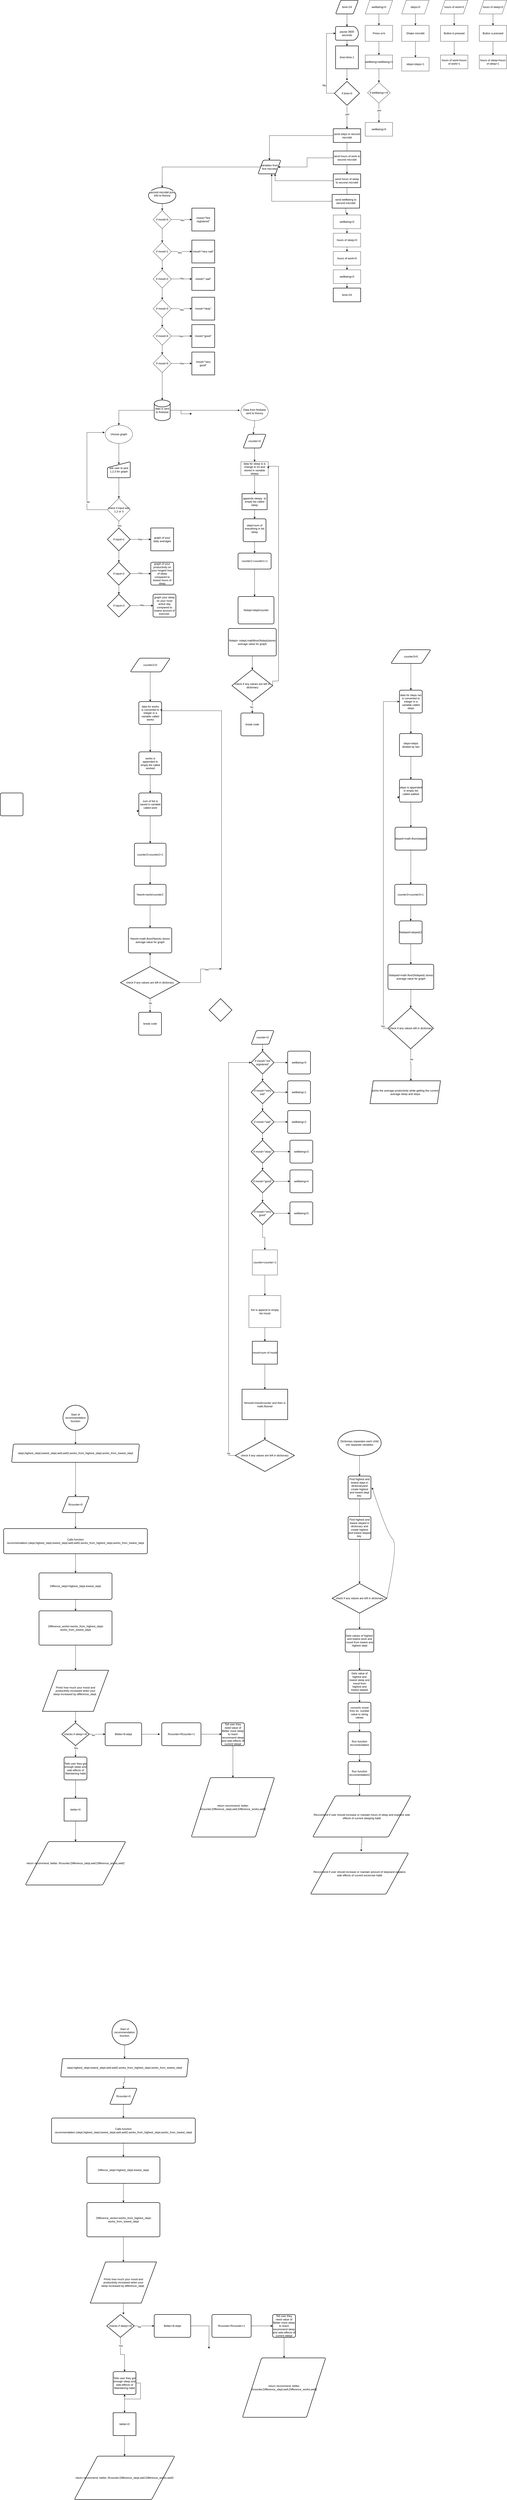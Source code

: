 <mxfile version="24.0.6" type="github">
  <diagram id="C5RBs43oDa-KdzZeNtuy" name="Page-1">
    <mxGraphModel dx="5821" dy="2010" grid="1" gridSize="10" guides="1" tooltips="1" connect="1" arrows="1" fold="1" page="1" pageScale="1" pageWidth="827" pageHeight="1169" background="none" math="0" shadow="0">
      <root>
        <mxCell id="WIyWlLk6GJQsqaUBKTNV-0" />
        <mxCell id="WIyWlLk6GJQsqaUBKTNV-1" parent="WIyWlLk6GJQsqaUBKTNV-0" />
        <mxCell id="dmr-9X637sn1EO4gZVLF-7" value="" style="edgeStyle=orthogonalEdgeStyle;rounded=0;orthogonalLoop=1;jettySize=auto;html=1;" parent="WIyWlLk6GJQsqaUBKTNV-1" source="dmr-9X637sn1EO4gZVLF-0" target="dmr-9X637sn1EO4gZVLF-3" edge="1">
          <mxGeometry relative="1" as="geometry" />
        </mxCell>
        <mxCell id="dmr-9X637sn1EO4gZVLF-0" value="Shake microbit" style="rounded=0;whiteSpace=wrap;html=1;" parent="WIyWlLk6GJQsqaUBKTNV-1" vertex="1">
          <mxGeometry x="-510" y="130" width="120" height="70" as="geometry" />
        </mxCell>
        <mxCell id="dmr-9X637sn1EO4gZVLF-3" value="steps=steps+1" style="rounded=0;whiteSpace=wrap;html=1;" parent="WIyWlLk6GJQsqaUBKTNV-1" vertex="1">
          <mxGeometry x="-510" y="270" width="120" height="60" as="geometry" />
        </mxCell>
        <mxCell id="dmr-9X637sn1EO4gZVLF-9" value="" style="edgeStyle=orthogonalEdgeStyle;rounded=0;orthogonalLoop=1;jettySize=auto;html=1;" parent="WIyWlLk6GJQsqaUBKTNV-1" source="dmr-9X637sn1EO4gZVLF-8" target="dmr-9X637sn1EO4gZVLF-0" edge="1">
          <mxGeometry relative="1" as="geometry" />
        </mxCell>
        <mxCell id="dmr-9X637sn1EO4gZVLF-8" value="steps=0" style="shape=parallelogram;perimeter=parallelogramPerimeter;whiteSpace=wrap;html=1;fixedSize=1;" parent="WIyWlLk6GJQsqaUBKTNV-1" vertex="1">
          <mxGeometry x="-510" y="20" width="120" height="60" as="geometry" />
        </mxCell>
        <mxCell id="dmr-9X637sn1EO4gZVLF-21" value="" style="edgeStyle=orthogonalEdgeStyle;rounded=0;orthogonalLoop=1;jettySize=auto;html=1;" parent="WIyWlLk6GJQsqaUBKTNV-1" source="dmr-9X637sn1EO4gZVLF-16" target="dmr-9X637sn1EO4gZVLF-17" edge="1">
          <mxGeometry relative="1" as="geometry" />
        </mxCell>
        <mxCell id="dmr-9X637sn1EO4gZVLF-16" value="hours of work=0" style="shape=parallelogram;perimeter=parallelogramPerimeter;whiteSpace=wrap;html=1;fixedSize=1;" parent="WIyWlLk6GJQsqaUBKTNV-1" vertex="1">
          <mxGeometry x="-340" y="20" width="120" height="60" as="geometry" />
        </mxCell>
        <mxCell id="dmr-9X637sn1EO4gZVLF-22" value="" style="edgeStyle=orthogonalEdgeStyle;rounded=0;orthogonalLoop=1;jettySize=auto;html=1;" parent="WIyWlLk6GJQsqaUBKTNV-1" source="dmr-9X637sn1EO4gZVLF-17" target="dmr-9X637sn1EO4gZVLF-18" edge="1">
          <mxGeometry relative="1" as="geometry" />
        </mxCell>
        <mxCell id="dmr-9X637sn1EO4gZVLF-17" value="Button b pressed" style="rounded=0;whiteSpace=wrap;html=1;" parent="WIyWlLk6GJQsqaUBKTNV-1" vertex="1">
          <mxGeometry x="-340" y="130" width="120" height="70" as="geometry" />
        </mxCell>
        <mxCell id="dmr-9X637sn1EO4gZVLF-18" value="hours of work=hours of work+1" style="rounded=0;whiteSpace=wrap;html=1;" parent="WIyWlLk6GJQsqaUBKTNV-1" vertex="1">
          <mxGeometry x="-340" y="260" width="120" height="60" as="geometry" />
        </mxCell>
        <mxCell id="dmr-9X637sn1EO4gZVLF-31" value="" style="edgeStyle=orthogonalEdgeStyle;rounded=0;orthogonalLoop=1;jettySize=auto;html=1;" parent="WIyWlLk6GJQsqaUBKTNV-1" source="dmr-9X637sn1EO4gZVLF-26" target="dmr-9X637sn1EO4gZVLF-27" edge="1">
          <mxGeometry relative="1" as="geometry" />
        </mxCell>
        <mxCell id="dmr-9X637sn1EO4gZVLF-26" value="hours of sleep=0" style="shape=parallelogram;perimeter=parallelogramPerimeter;whiteSpace=wrap;html=1;fixedSize=1;" parent="WIyWlLk6GJQsqaUBKTNV-1" vertex="1">
          <mxGeometry x="-170" y="20" width="120" height="60" as="geometry" />
        </mxCell>
        <mxCell id="dmr-9X637sn1EO4gZVLF-32" value="" style="edgeStyle=orthogonalEdgeStyle;rounded=0;orthogonalLoop=1;jettySize=auto;html=1;" parent="WIyWlLk6GJQsqaUBKTNV-1" source="dmr-9X637sn1EO4gZVLF-27" target="dmr-9X637sn1EO4gZVLF-28" edge="1">
          <mxGeometry relative="1" as="geometry" />
        </mxCell>
        <mxCell id="dmr-9X637sn1EO4gZVLF-27" value="Button a pressed" style="rounded=0;whiteSpace=wrap;html=1;" parent="WIyWlLk6GJQsqaUBKTNV-1" vertex="1">
          <mxGeometry x="-170" y="130" width="120" height="70" as="geometry" />
        </mxCell>
        <mxCell id="dmr-9X637sn1EO4gZVLF-28" value="hours of sleep=hours of sleep+1" style="rounded=0;whiteSpace=wrap;html=1;" parent="WIyWlLk6GJQsqaUBKTNV-1" vertex="1">
          <mxGeometry x="-170" y="260" width="120" height="60" as="geometry" />
        </mxCell>
        <mxCell id="dmr-9X637sn1EO4gZVLF-44" value="" style="edgeStyle=orthogonalEdgeStyle;rounded=0;orthogonalLoop=1;jettySize=auto;html=1;" parent="WIyWlLk6GJQsqaUBKTNV-1" source="dmr-9X637sn1EO4gZVLF-35" target="dmr-9X637sn1EO4gZVLF-36" edge="1">
          <mxGeometry relative="1" as="geometry" />
        </mxCell>
        <mxCell id="dmr-9X637sn1EO4gZVLF-35" value="wellbeing=0" style="shape=parallelogram;perimeter=parallelogramPerimeter;whiteSpace=wrap;html=1;fixedSize=1;" parent="WIyWlLk6GJQsqaUBKTNV-1" vertex="1">
          <mxGeometry x="-670" y="20" width="120" height="60" as="geometry" />
        </mxCell>
        <mxCell id="dmr-9X637sn1EO4gZVLF-43" value="" style="edgeStyle=orthogonalEdgeStyle;rounded=0;orthogonalLoop=1;jettySize=auto;html=1;" parent="WIyWlLk6GJQsqaUBKTNV-1" source="dmr-9X637sn1EO4gZVLF-36" target="dmr-9X637sn1EO4gZVLF-37" edge="1">
          <mxGeometry relative="1" as="geometry" />
        </mxCell>
        <mxCell id="dmr-9X637sn1EO4gZVLF-36" value="Press a+b" style="rounded=0;whiteSpace=wrap;html=1;" parent="WIyWlLk6GJQsqaUBKTNV-1" vertex="1">
          <mxGeometry x="-670" y="130" width="120" height="70" as="geometry" />
        </mxCell>
        <mxCell id="dmr-9X637sn1EO4gZVLF-37" value="wellbeing=wellbeing+1" style="rounded=0;whiteSpace=wrap;html=1;" parent="WIyWlLk6GJQsqaUBKTNV-1" vertex="1">
          <mxGeometry x="-670" y="260" width="120" height="60" as="geometry" />
        </mxCell>
        <mxCell id="dmr-9X637sn1EO4gZVLF-47" value="" style="edgeStyle=orthogonalEdgeStyle;rounded=0;orthogonalLoop=1;jettySize=auto;html=1;" parent="WIyWlLk6GJQsqaUBKTNV-1" source="dmr-9X637sn1EO4gZVLF-37" target="dmr-9X637sn1EO4gZVLF-45" edge="1">
          <mxGeometry relative="1" as="geometry">
            <mxPoint x="-610" y="320" as="sourcePoint" />
            <mxPoint x="-610" y="450" as="targetPoint" />
          </mxGeometry>
        </mxCell>
        <mxCell id="dmr-9X637sn1EO4gZVLF-49" value="" style="edgeStyle=orthogonalEdgeStyle;rounded=0;orthogonalLoop=1;jettySize=auto;html=1;" parent="WIyWlLk6GJQsqaUBKTNV-1" source="dmr-9X637sn1EO4gZVLF-45" target="dmr-9X637sn1EO4gZVLF-48" edge="1">
          <mxGeometry relative="1" as="geometry" />
        </mxCell>
        <mxCell id="dmr-9X637sn1EO4gZVLF-198" value="yes" style="edgeLabel;html=1;align=center;verticalAlign=middle;resizable=0;points=[];" parent="dmr-9X637sn1EO4gZVLF-49" vertex="1" connectable="0">
          <mxGeometry x="-0.247" y="1" relative="1" as="geometry">
            <mxPoint as="offset" />
          </mxGeometry>
        </mxCell>
        <mxCell id="dmr-9X637sn1EO4gZVLF-45" value="if wellbeing&amp;gt;=5" style="rhombus;whiteSpace=wrap;html=1;" parent="WIyWlLk6GJQsqaUBKTNV-1" vertex="1">
          <mxGeometry x="-660" y="380" width="100" height="90" as="geometry" />
        </mxCell>
        <mxCell id="dmr-9X637sn1EO4gZVLF-48" value="wellbeing=5" style="whiteSpace=wrap;html=1;" parent="WIyWlLk6GJQsqaUBKTNV-1" vertex="1">
          <mxGeometry x="-670" y="555" width="120" height="60" as="geometry" />
        </mxCell>
        <mxCell id="dmr-9X637sn1EO4gZVLF-70" value="" style="edgeStyle=orthogonalEdgeStyle;rounded=0;orthogonalLoop=1;jettySize=auto;html=1;" parent="WIyWlLk6GJQsqaUBKTNV-1" source="dmr-9X637sn1EO4gZVLF-66" target="dmr-9X637sn1EO4gZVLF-67" edge="1">
          <mxGeometry relative="1" as="geometry" />
        </mxCell>
        <mxCell id="dmr-9X637sn1EO4gZVLF-66" value="pause 3600 seconds" style="strokeWidth=2;html=1;shape=mxgraph.flowchart.delay;whiteSpace=wrap;" parent="WIyWlLk6GJQsqaUBKTNV-1" vertex="1">
          <mxGeometry x="-800" y="135" width="100" height="60" as="geometry" />
        </mxCell>
        <mxCell id="dmr-9X637sn1EO4gZVLF-73" value="" style="edgeStyle=orthogonalEdgeStyle;rounded=0;orthogonalLoop=1;jettySize=auto;html=1;" parent="WIyWlLk6GJQsqaUBKTNV-1" source="dmr-9X637sn1EO4gZVLF-67" target="dmr-9X637sn1EO4gZVLF-72" edge="1">
          <mxGeometry relative="1" as="geometry" />
        </mxCell>
        <mxCell id="dmr-9X637sn1EO4gZVLF-67" value="time=time-1" style="rounded=0;whiteSpace=wrap;html=1;absoluteArcSize=1;arcSize=14;strokeWidth=2;" parent="WIyWlLk6GJQsqaUBKTNV-1" vertex="1">
          <mxGeometry x="-800" y="220" width="100" height="100" as="geometry" />
        </mxCell>
        <mxCell id="dmr-9X637sn1EO4gZVLF-69" value="" style="edgeStyle=orthogonalEdgeStyle;rounded=0;orthogonalLoop=1;jettySize=auto;html=1;" parent="WIyWlLk6GJQsqaUBKTNV-1" source="dmr-9X637sn1EO4gZVLF-68" target="dmr-9X637sn1EO4gZVLF-66" edge="1">
          <mxGeometry relative="1" as="geometry" />
        </mxCell>
        <mxCell id="dmr-9X637sn1EO4gZVLF-68" value="time=24" style="shape=parallelogram;html=1;strokeWidth=2;perimeter=parallelogramPerimeter;whiteSpace=wrap;rounded=1;arcSize=12;size=0.23;" parent="WIyWlLk6GJQsqaUBKTNV-1" vertex="1">
          <mxGeometry x="-800" y="20" width="100" height="60" as="geometry" />
        </mxCell>
        <mxCell id="dmr-9X637sn1EO4gZVLF-86" value="" style="edgeStyle=orthogonalEdgeStyle;rounded=0;orthogonalLoop=1;jettySize=auto;html=1;" parent="WIyWlLk6GJQsqaUBKTNV-1" source="dmr-9X637sn1EO4gZVLF-72" target="dmr-9X637sn1EO4gZVLF-85" edge="1">
          <mxGeometry relative="1" as="geometry" />
        </mxCell>
        <mxCell id="dmr-9X637sn1EO4gZVLF-197" value="yes" style="edgeLabel;html=1;align=center;verticalAlign=middle;resizable=0;points=[];" parent="dmr-9X637sn1EO4gZVLF-86" vertex="1" connectable="0">
          <mxGeometry x="-0.289" y="1" relative="1" as="geometry">
            <mxPoint as="offset" />
          </mxGeometry>
        </mxCell>
        <mxCell id="dmr-9X637sn1EO4gZVLF-72" value="if time=0" style="strokeWidth=2;html=1;shape=mxgraph.flowchart.decision;whiteSpace=wrap;perimeterSpacing=4;" parent="WIyWlLk6GJQsqaUBKTNV-1" vertex="1">
          <mxGeometry x="-805" y="375" width="110" height="105" as="geometry" />
        </mxCell>
        <mxCell id="dmr-9X637sn1EO4gZVLF-90" value="" style="edgeStyle=orthogonalEdgeStyle;rounded=0;orthogonalLoop=1;jettySize=auto;html=1;" parent="WIyWlLk6GJQsqaUBKTNV-1" source="dmr-9X637sn1EO4gZVLF-85" target="dmr-9X637sn1EO4gZVLF-89" edge="1">
          <mxGeometry relative="1" as="geometry" />
        </mxCell>
        <mxCell id="dmr-9X637sn1EO4gZVLF-152" style="edgeStyle=orthogonalEdgeStyle;rounded=0;orthogonalLoop=1;jettySize=auto;html=1;entryX=0.5;entryY=0;entryDx=0;entryDy=0;" parent="WIyWlLk6GJQsqaUBKTNV-1" source="dmr-9X637sn1EO4gZVLF-85" target="dmr-9X637sn1EO4gZVLF-112" edge="1">
          <mxGeometry relative="1" as="geometry" />
        </mxCell>
        <mxCell id="dmr-9X637sn1EO4gZVLF-85" value="send steps to second microbit" style="whiteSpace=wrap;html=1;strokeWidth=2;" parent="WIyWlLk6GJQsqaUBKTNV-1" vertex="1">
          <mxGeometry x="-810" y="582.5" width="120" height="60" as="geometry" />
        </mxCell>
        <mxCell id="dmr-9X637sn1EO4gZVLF-87" style="edgeStyle=orthogonalEdgeStyle;rounded=0;orthogonalLoop=1;jettySize=auto;html=1;entryX=0;entryY=0.5;entryDx=0;entryDy=0;entryPerimeter=0;" parent="WIyWlLk6GJQsqaUBKTNV-1" target="dmr-9X637sn1EO4gZVLF-66" edge="1">
          <mxGeometry relative="1" as="geometry">
            <mxPoint x="-805" y="426" as="sourcePoint" />
            <mxPoint x="-855" y="220" as="targetPoint" />
            <Array as="points">
              <mxPoint x="-805" y="427" />
              <mxPoint x="-840" y="427" />
              <mxPoint x="-840" y="165" />
            </Array>
          </mxGeometry>
        </mxCell>
        <mxCell id="dmr-9X637sn1EO4gZVLF-109" style="edgeStyle=orthogonalEdgeStyle;rounded=0;orthogonalLoop=1;jettySize=auto;html=1;" parent="WIyWlLk6GJQsqaUBKTNV-1" source="dmr-9X637sn1EO4gZVLF-88" target="dmr-9X637sn1EO4gZVLF-112" edge="1">
          <mxGeometry relative="1" as="geometry">
            <mxPoint x="-1180" y="730" as="targetPoint" />
          </mxGeometry>
        </mxCell>
        <mxCell id="dmr-9X637sn1EO4gZVLF-88" value="send hours of work to second microbit" style="whiteSpace=wrap;html=1;strokeWidth=2;" parent="WIyWlLk6GJQsqaUBKTNV-1" vertex="1">
          <mxGeometry x="-810" y="680" width="120" height="60" as="geometry" />
        </mxCell>
        <mxCell id="dmr-9X637sn1EO4gZVLF-92" value="" style="edgeStyle=orthogonalEdgeStyle;rounded=0;orthogonalLoop=1;jettySize=auto;html=1;" parent="WIyWlLk6GJQsqaUBKTNV-1" source="dmr-9X637sn1EO4gZVLF-89" edge="1">
          <mxGeometry relative="1" as="geometry">
            <mxPoint x="-750" y="920" as="targetPoint" />
          </mxGeometry>
        </mxCell>
        <mxCell id="dmr-9X637sn1EO4gZVLF-153" style="edgeStyle=orthogonalEdgeStyle;rounded=0;orthogonalLoop=1;jettySize=auto;html=1;entryX=0.75;entryY=1;entryDx=0;entryDy=0;" parent="WIyWlLk6GJQsqaUBKTNV-1" source="dmr-9X637sn1EO4gZVLF-89" target="dmr-9X637sn1EO4gZVLF-112" edge="1">
          <mxGeometry relative="1" as="geometry" />
        </mxCell>
        <mxCell id="dmr-9X637sn1EO4gZVLF-89" value="send hours of sleep to second microbit" style="whiteSpace=wrap;html=1;strokeWidth=2;" parent="WIyWlLk6GJQsqaUBKTNV-1" vertex="1">
          <mxGeometry x="-810" y="780" width="120" height="60" as="geometry" />
        </mxCell>
        <mxCell id="dmr-9X637sn1EO4gZVLF-101" value="" style="edgeStyle=orthogonalEdgeStyle;rounded=0;orthogonalLoop=1;jettySize=auto;html=1;" parent="WIyWlLk6GJQsqaUBKTNV-1" source="dmr-9X637sn1EO4gZVLF-93" target="dmr-9X637sn1EO4gZVLF-97" edge="1">
          <mxGeometry relative="1" as="geometry" />
        </mxCell>
        <mxCell id="dmr-9X637sn1EO4gZVLF-111" style="edgeStyle=orthogonalEdgeStyle;rounded=0;orthogonalLoop=1;jettySize=auto;html=1;entryX=0.6;entryY=1.017;entryDx=0;entryDy=0;entryPerimeter=0;" parent="WIyWlLk6GJQsqaUBKTNV-1" source="dmr-9X637sn1EO4gZVLF-93" target="dmr-9X637sn1EO4gZVLF-112" edge="1">
          <mxGeometry relative="1" as="geometry">
            <mxPoint x="-1160" y="900" as="targetPoint" />
          </mxGeometry>
        </mxCell>
        <mxCell id="dmr-9X637sn1EO4gZVLF-93" value="send wellbeing to second microbit" style="whiteSpace=wrap;html=1;strokeWidth=2;" parent="WIyWlLk6GJQsqaUBKTNV-1" vertex="1">
          <mxGeometry x="-815" y="870" width="120" height="60" as="geometry" />
        </mxCell>
        <mxCell id="dmr-9X637sn1EO4gZVLF-103" value="" style="edgeStyle=orthogonalEdgeStyle;rounded=0;orthogonalLoop=1;jettySize=auto;html=1;" parent="WIyWlLk6GJQsqaUBKTNV-1" source="dmr-9X637sn1EO4gZVLF-94" target="dmr-9X637sn1EO4gZVLF-102" edge="1">
          <mxGeometry relative="1" as="geometry" />
        </mxCell>
        <mxCell id="dmr-9X637sn1EO4gZVLF-94" value="wellbeing=0" style="whiteSpace=wrap;html=1;" parent="WIyWlLk6GJQsqaUBKTNV-1" vertex="1">
          <mxGeometry x="-810" y="1200" width="120" height="60" as="geometry" />
        </mxCell>
        <mxCell id="dmr-9X637sn1EO4gZVLF-98" value="" style="edgeStyle=orthogonalEdgeStyle;rounded=0;orthogonalLoop=1;jettySize=auto;html=1;" parent="WIyWlLk6GJQsqaUBKTNV-1" source="dmr-9X637sn1EO4gZVLF-95" target="dmr-9X637sn1EO4gZVLF-94" edge="1">
          <mxGeometry relative="1" as="geometry" />
        </mxCell>
        <mxCell id="dmr-9X637sn1EO4gZVLF-95" value="hours of work=0" style="whiteSpace=wrap;html=1;" parent="WIyWlLk6GJQsqaUBKTNV-1" vertex="1">
          <mxGeometry x="-810" y="1120" width="120" height="60" as="geometry" />
        </mxCell>
        <mxCell id="dmr-9X637sn1EO4gZVLF-99" value="" style="edgeStyle=orthogonalEdgeStyle;rounded=0;orthogonalLoop=1;jettySize=auto;html=1;" parent="WIyWlLk6GJQsqaUBKTNV-1" source="dmr-9X637sn1EO4gZVLF-96" target="dmr-9X637sn1EO4gZVLF-95" edge="1">
          <mxGeometry relative="1" as="geometry" />
        </mxCell>
        <mxCell id="dmr-9X637sn1EO4gZVLF-96" value="hours of sleep=0" style="whiteSpace=wrap;html=1;" parent="WIyWlLk6GJQsqaUBKTNV-1" vertex="1">
          <mxGeometry x="-810" y="1040" width="120" height="60" as="geometry" />
        </mxCell>
        <mxCell id="dmr-9X637sn1EO4gZVLF-100" value="" style="edgeStyle=orthogonalEdgeStyle;rounded=0;orthogonalLoop=1;jettySize=auto;html=1;" parent="WIyWlLk6GJQsqaUBKTNV-1" source="dmr-9X637sn1EO4gZVLF-97" target="dmr-9X637sn1EO4gZVLF-96" edge="1">
          <mxGeometry relative="1" as="geometry" />
        </mxCell>
        <mxCell id="dmr-9X637sn1EO4gZVLF-97" value="wellbeing=0" style="whiteSpace=wrap;html=1;" parent="WIyWlLk6GJQsqaUBKTNV-1" vertex="1">
          <mxGeometry x="-810" y="960" width="120" height="60" as="geometry" />
        </mxCell>
        <mxCell id="dmr-9X637sn1EO4gZVLF-102" value="time=24" style="rounded=0;whiteSpace=wrap;html=1;absoluteArcSize=1;arcSize=14;strokeWidth=2;glass=0;" parent="WIyWlLk6GJQsqaUBKTNV-1" vertex="1">
          <mxGeometry x="-810" y="1280" width="120" height="60" as="geometry" />
        </mxCell>
        <mxCell id="dmr-9X637sn1EO4gZVLF-113" style="edgeStyle=orthogonalEdgeStyle;rounded=0;orthogonalLoop=1;jettySize=auto;html=1;entryX=0.5;entryY=0;entryDx=0;entryDy=0;entryPerimeter=0;" parent="WIyWlLk6GJQsqaUBKTNV-1" source="dmr-9X637sn1EO4gZVLF-112" target="dmr-9X637sn1EO4gZVLF-155" edge="1">
          <mxGeometry relative="1" as="geometry">
            <mxPoint x="-1512" y="823" as="targetPoint" />
          </mxGeometry>
        </mxCell>
        <mxCell id="dmr-9X637sn1EO4gZVLF-112" value="variables from first microbit" style="shape=parallelogram;html=1;strokeWidth=2;perimeter=parallelogramPerimeter;whiteSpace=wrap;rounded=1;arcSize=12;size=0.23;" parent="WIyWlLk6GJQsqaUBKTNV-1" vertex="1">
          <mxGeometry x="-1140" y="720" width="100" height="60" as="geometry" />
        </mxCell>
        <mxCell id="dmr-9X637sn1EO4gZVLF-121" value="" style="edgeStyle=orthogonalEdgeStyle;rounded=0;orthogonalLoop=1;jettySize=auto;html=1;" parent="WIyWlLk6GJQsqaUBKTNV-1" source="dmr-9X637sn1EO4gZVLF-119" target="dmr-9X637sn1EO4gZVLF-120" edge="1">
          <mxGeometry relative="1" as="geometry" />
        </mxCell>
        <mxCell id="dmr-9X637sn1EO4gZVLF-123" value="" style="edgeStyle=orthogonalEdgeStyle;rounded=0;orthogonalLoop=1;jettySize=auto;html=1;" parent="WIyWlLk6GJQsqaUBKTNV-1" source="dmr-9X637sn1EO4gZVLF-120" target="dmr-9X637sn1EO4gZVLF-122" edge="1">
          <mxGeometry relative="1" as="geometry" />
        </mxCell>
        <mxCell id="dmr-9X637sn1EO4gZVLF-136" value="" style="edgeStyle=orthogonalEdgeStyle;rounded=0;orthogonalLoop=1;jettySize=auto;html=1;" parent="WIyWlLk6GJQsqaUBKTNV-1" source="dmr-9X637sn1EO4gZVLF-120" target="dmr-9X637sn1EO4gZVLF-135" edge="1">
          <mxGeometry relative="1" as="geometry" />
        </mxCell>
        <mxCell id="dmr-9X637sn1EO4gZVLF-194" value="Yes" style="edgeLabel;html=1;align=center;verticalAlign=middle;resizable=0;points=[];" parent="dmr-9X637sn1EO4gZVLF-136" vertex="1" connectable="0">
          <mxGeometry x="-0.2" y="-5" relative="1" as="geometry">
            <mxPoint as="offset" />
          </mxGeometry>
        </mxCell>
        <mxCell id="dmr-9X637sn1EO4gZVLF-120" value="if mood=1" style="rhombus;whiteSpace=wrap;html=1;" parent="WIyWlLk6GJQsqaUBKTNV-1" vertex="1">
          <mxGeometry x="-1600" y="1080" width="80" height="80" as="geometry" />
        </mxCell>
        <mxCell id="dmr-9X637sn1EO4gZVLF-127" value="" style="edgeStyle=orthogonalEdgeStyle;rounded=0;orthogonalLoop=1;jettySize=auto;html=1;" parent="WIyWlLk6GJQsqaUBKTNV-1" source="dmr-9X637sn1EO4gZVLF-122" target="dmr-9X637sn1EO4gZVLF-124" edge="1">
          <mxGeometry relative="1" as="geometry" />
        </mxCell>
        <mxCell id="dmr-9X637sn1EO4gZVLF-137" value="" style="edgeStyle=orthogonalEdgeStyle;rounded=0;orthogonalLoop=1;jettySize=auto;html=1;" parent="WIyWlLk6GJQsqaUBKTNV-1" source="dmr-9X637sn1EO4gZVLF-122" target="dmr-9X637sn1EO4gZVLF-134" edge="1">
          <mxGeometry relative="1" as="geometry">
            <Array as="points">
              <mxPoint x="-1470" y="1240" />
              <mxPoint x="-1470" y="1240" />
            </Array>
          </mxGeometry>
        </mxCell>
        <mxCell id="dmr-9X637sn1EO4gZVLF-189" value="Yes" style="edgeLabel;html=1;align=center;verticalAlign=middle;resizable=0;points=[];" parent="dmr-9X637sn1EO4gZVLF-137" vertex="1" connectable="0">
          <mxGeometry y="2" relative="1" as="geometry">
            <mxPoint as="offset" />
          </mxGeometry>
        </mxCell>
        <mxCell id="dmr-9X637sn1EO4gZVLF-122" value="if mood=2" style="rhombus;whiteSpace=wrap;html=1;" parent="WIyWlLk6GJQsqaUBKTNV-1" vertex="1">
          <mxGeometry x="-1600" y="1200" width="80" height="80" as="geometry" />
        </mxCell>
        <mxCell id="dmr-9X637sn1EO4gZVLF-128" value="" style="edgeStyle=orthogonalEdgeStyle;rounded=0;orthogonalLoop=1;jettySize=auto;html=1;" parent="WIyWlLk6GJQsqaUBKTNV-1" source="dmr-9X637sn1EO4gZVLF-124" target="dmr-9X637sn1EO4gZVLF-125" edge="1">
          <mxGeometry relative="1" as="geometry" />
        </mxCell>
        <mxCell id="dmr-9X637sn1EO4gZVLF-138" value="" style="edgeStyle=orthogonalEdgeStyle;rounded=0;orthogonalLoop=1;jettySize=auto;html=1;" parent="WIyWlLk6GJQsqaUBKTNV-1" source="dmr-9X637sn1EO4gZVLF-124" target="dmr-9X637sn1EO4gZVLF-133" edge="1">
          <mxGeometry relative="1" as="geometry" />
        </mxCell>
        <mxCell id="dmr-9X637sn1EO4gZVLF-190" value="Yes" style="edgeLabel;html=1;align=center;verticalAlign=middle;resizable=0;points=[];" parent="dmr-9X637sn1EO4gZVLF-138" vertex="1" connectable="0">
          <mxGeometry y="-5" relative="1" as="geometry">
            <mxPoint as="offset" />
          </mxGeometry>
        </mxCell>
        <mxCell id="dmr-9X637sn1EO4gZVLF-124" value="if mood=3" style="rhombus;whiteSpace=wrap;html=1;" parent="WIyWlLk6GJQsqaUBKTNV-1" vertex="1">
          <mxGeometry x="-1600" y="1330" width="80" height="80" as="geometry" />
        </mxCell>
        <mxCell id="dmr-9X637sn1EO4gZVLF-154" value="" style="edgeStyle=orthogonalEdgeStyle;rounded=0;orthogonalLoop=1;jettySize=auto;html=1;" parent="WIyWlLk6GJQsqaUBKTNV-1" source="dmr-9X637sn1EO4gZVLF-125" target="dmr-9X637sn1EO4gZVLF-126" edge="1">
          <mxGeometry relative="1" as="geometry" />
        </mxCell>
        <mxCell id="dmr-9X637sn1EO4gZVLF-192" value="" style="edgeStyle=orthogonalEdgeStyle;rounded=0;orthogonalLoop=1;jettySize=auto;html=1;" parent="WIyWlLk6GJQsqaUBKTNV-1" source="dmr-9X637sn1EO4gZVLF-125" target="dmr-9X637sn1EO4gZVLF-132" edge="1">
          <mxGeometry relative="1" as="geometry" />
        </mxCell>
        <mxCell id="dmr-9X637sn1EO4gZVLF-193" value="Yes" style="edgeLabel;html=1;align=center;verticalAlign=middle;resizable=0;points=[];" parent="dmr-9X637sn1EO4gZVLF-192" vertex="1" connectable="0">
          <mxGeometry x="-0.067" y="-1" relative="1" as="geometry">
            <mxPoint as="offset" />
          </mxGeometry>
        </mxCell>
        <mxCell id="dmr-9X637sn1EO4gZVLF-125" value="if mood=4" style="rhombus;whiteSpace=wrap;html=1;" parent="WIyWlLk6GJQsqaUBKTNV-1" vertex="1">
          <mxGeometry x="-1600" y="1450" width="80" height="80" as="geometry" />
        </mxCell>
        <mxCell id="dmr-9X637sn1EO4gZVLF-142" value="Yes" style="edgeStyle=orthogonalEdgeStyle;rounded=0;orthogonalLoop=1;jettySize=auto;html=1;" parent="WIyWlLk6GJQsqaUBKTNV-1" source="dmr-9X637sn1EO4gZVLF-126" target="dmr-9X637sn1EO4gZVLF-131" edge="1">
          <mxGeometry relative="1" as="geometry" />
        </mxCell>
        <mxCell id="dmr-9X637sn1EO4gZVLF-126" value="if mood=5" style="rhombus;whiteSpace=wrap;html=1;" parent="WIyWlLk6GJQsqaUBKTNV-1" vertex="1">
          <mxGeometry x="-1600" y="1570" width="80" height="80" as="geometry" />
        </mxCell>
        <mxCell id="dmr-9X637sn1EO4gZVLF-130" value="" style="edgeStyle=orthogonalEdgeStyle;rounded=0;orthogonalLoop=1;jettySize=auto;html=1;" parent="WIyWlLk6GJQsqaUBKTNV-1" target="dmr-9X637sn1EO4gZVLF-119" edge="1">
          <mxGeometry relative="1" as="geometry">
            <mxPoint x="-1460" y="950" as="targetPoint" />
            <mxPoint x="-1560" y="880" as="sourcePoint" />
          </mxGeometry>
        </mxCell>
        <mxCell id="dmr-9X637sn1EO4gZVLF-147" value="" style="edgeStyle=orthogonalEdgeStyle;rounded=0;orthogonalLoop=1;jettySize=auto;html=1;" parent="WIyWlLk6GJQsqaUBKTNV-1" source="dmr-9X637sn1EO4gZVLF-119" target="dmr-9X637sn1EO4gZVLF-146" edge="1">
          <mxGeometry relative="1" as="geometry" />
        </mxCell>
        <mxCell id="dmr-9X637sn1EO4gZVLF-187" value="Yes" style="edgeLabel;html=1;align=center;verticalAlign=middle;resizable=0;points=[];" parent="dmr-9X637sn1EO4gZVLF-147" vertex="1" connectable="0">
          <mxGeometry x="0.044" y="-3" relative="1" as="geometry">
            <mxPoint as="offset" />
          </mxGeometry>
        </mxCell>
        <mxCell id="dmr-9X637sn1EO4gZVLF-119" value="if mood=0" style="rhombus;whiteSpace=wrap;html=1;" parent="WIyWlLk6GJQsqaUBKTNV-1" vertex="1">
          <mxGeometry x="-1600" y="940" width="80" height="80" as="geometry" />
        </mxCell>
        <mxCell id="dmr-9X637sn1EO4gZVLF-131" value="mood=&quot;very good&quot;" style="rounded=0;whiteSpace=wrap;html=1;absoluteArcSize=1;arcSize=14;strokeWidth=2;" parent="WIyWlLk6GJQsqaUBKTNV-1" vertex="1">
          <mxGeometry x="-1430" y="1560" width="100" height="100" as="geometry" />
        </mxCell>
        <mxCell id="dmr-9X637sn1EO4gZVLF-132" value="mood=&quot;good&quot;" style="rounded=0;whiteSpace=wrap;html=1;absoluteArcSize=1;arcSize=14;strokeWidth=2;" parent="WIyWlLk6GJQsqaUBKTNV-1" vertex="1">
          <mxGeometry x="-1430" y="1440" width="100" height="100" as="geometry" />
        </mxCell>
        <mxCell id="dmr-9X637sn1EO4gZVLF-133" value="mood=&quot;okay&quot;" style="rounded=0;whiteSpace=wrap;html=1;absoluteArcSize=1;arcSize=14;strokeWidth=2;" parent="WIyWlLk6GJQsqaUBKTNV-1" vertex="1">
          <mxGeometry x="-1430" y="1320" width="100" height="100" as="geometry" />
        </mxCell>
        <mxCell id="dmr-9X637sn1EO4gZVLF-134" value="&lt;br&gt;&lt;span style=&quot;color: rgb(0, 0, 0); font-family: Helvetica; font-size: 12px; font-style: normal; font-variant-ligatures: normal; font-variant-caps: normal; font-weight: 400; letter-spacing: normal; orphans: 2; text-align: center; text-indent: 0px; text-transform: none; widows: 2; word-spacing: 0px; -webkit-text-stroke-width: 0px; white-space: normal; background-color: rgb(251, 251, 251); text-decoration-thickness: initial; text-decoration-style: initial; text-decoration-color: initial; display: inline !important; float: none;&quot;&gt;mood=&quot; sad&quot;&lt;/span&gt;&lt;div&gt;&lt;br/&gt;&lt;/div&gt;" style="rounded=0;whiteSpace=wrap;html=1;absoluteArcSize=1;arcSize=14;strokeWidth=2;" parent="WIyWlLk6GJQsqaUBKTNV-1" vertex="1">
          <mxGeometry x="-1430" y="1190" width="100" height="100" as="geometry" />
        </mxCell>
        <mxCell id="dmr-9X637sn1EO4gZVLF-135" value="mood=&quot;very sad&quot;" style="rounded=0;whiteSpace=wrap;html=1;absoluteArcSize=1;arcSize=14;strokeWidth=2;" parent="WIyWlLk6GJQsqaUBKTNV-1" vertex="1">
          <mxGeometry x="-1430" y="1070" width="100" height="100" as="geometry" />
        </mxCell>
        <mxCell id="dmr-9X637sn1EO4gZVLF-146" value="mood=&quot;Not registered&quot;" style="rounded=0;whiteSpace=wrap;html=1;absoluteArcSize=1;arcSize=14;strokeWidth=2;" parent="WIyWlLk6GJQsqaUBKTNV-1" vertex="1">
          <mxGeometry x="-1430" y="930" width="100" height="100" as="geometry" />
        </mxCell>
        <mxCell id="dmr-9X637sn1EO4gZVLF-183" style="edgeStyle=orthogonalEdgeStyle;rounded=0;orthogonalLoop=1;jettySize=auto;html=1;" parent="WIyWlLk6GJQsqaUBKTNV-1" source="dmr-9X637sn1EO4gZVLF-148" target="dmr-9X637sn1EO4gZVLF-156" edge="1">
          <mxGeometry relative="1" as="geometry" />
        </mxCell>
        <mxCell id="dmr-9X637sn1EO4gZVLF-184" style="edgeStyle=orthogonalEdgeStyle;rounded=0;orthogonalLoop=1;jettySize=auto;html=1;" parent="WIyWlLk6GJQsqaUBKTNV-1" source="dmr-9X637sn1EO4gZVLF-148" edge="1">
          <mxGeometry relative="1" as="geometry">
            <mxPoint x="-1220" y="1815" as="targetPoint" />
          </mxGeometry>
        </mxCell>
        <mxCell id="dmr-9X637sn1EO4gZVLF-379" style="edgeStyle=orthogonalEdgeStyle;rounded=0;orthogonalLoop=1;jettySize=auto;html=1;" parent="WIyWlLk6GJQsqaUBKTNV-1" source="dmr-9X637sn1EO4gZVLF-148" edge="1">
          <mxGeometry relative="1" as="geometry">
            <mxPoint x="-1430" y="1830" as="targetPoint" />
          </mxGeometry>
        </mxCell>
        <mxCell id="dmr-9X637sn1EO4gZVLF-148" value="data is sent to firebase" style="strokeWidth=2;html=1;shape=mxgraph.flowchart.database;whiteSpace=wrap;" parent="WIyWlLk6GJQsqaUBKTNV-1" vertex="1">
          <mxGeometry x="-1595" y="1770" width="70" height="90" as="geometry" />
        </mxCell>
        <mxCell id="dmr-9X637sn1EO4gZVLF-149" style="edgeStyle=orthogonalEdgeStyle;rounded=0;orthogonalLoop=1;jettySize=auto;html=1;entryX=0.5;entryY=0;entryDx=0;entryDy=0;entryPerimeter=0;" parent="WIyWlLk6GJQsqaUBKTNV-1" source="dmr-9X637sn1EO4gZVLF-126" target="dmr-9X637sn1EO4gZVLF-148" edge="1">
          <mxGeometry relative="1" as="geometry" />
        </mxCell>
        <mxCell id="dmr-9X637sn1EO4gZVLF-155" value="&#xa;&lt;span style=&quot;color: rgb(0, 0, 0); font-family: Helvetica; font-size: 12px; font-style: normal; font-variant-ligatures: normal; font-variant-caps: normal; font-weight: 400; letter-spacing: normal; orphans: 2; text-align: center; text-indent: 0px; text-transform: none; widows: 2; word-spacing: 0px; -webkit-text-stroke-width: 0px; white-space: normal; background-color: rgb(251, 251, 251); text-decoration-thickness: initial; text-decoration-style: initial; text-decoration-color: initial; display: inline !important; float: none;&quot;&gt;second microbit print info to thonny&lt;/span&gt;&#xa;&#xa;" style="strokeWidth=2;html=1;shape=mxgraph.flowchart.start_1;whiteSpace=wrap;" parent="WIyWlLk6GJQsqaUBKTNV-1" vertex="1">
          <mxGeometry x="-1620" y="840" width="120" height="70" as="geometry" />
        </mxCell>
        <mxCell id="dmr-9X637sn1EO4gZVLF-156" value="choose graph" style="ellipse;whiteSpace=wrap;html=1;" parent="WIyWlLk6GJQsqaUBKTNV-1" vertex="1">
          <mxGeometry x="-1810" y="1880" width="120" height="80" as="geometry" />
        </mxCell>
        <mxCell id="dmr-9X637sn1EO4gZVLF-161" value="" style="edgeStyle=orthogonalEdgeStyle;rounded=0;orthogonalLoop=1;jettySize=auto;html=1;" parent="WIyWlLk6GJQsqaUBKTNV-1" source="dmr-9X637sn1EO4gZVLF-158" target="dmr-9X637sn1EO4gZVLF-160" edge="1">
          <mxGeometry relative="1" as="geometry" />
        </mxCell>
        <mxCell id="dmr-9X637sn1EO4gZVLF-158" value="ask user to pick 1,2,3 for graph" style="html=1;strokeWidth=2;shape=manualInput;whiteSpace=wrap;rounded=1;size=26;arcSize=11;" parent="WIyWlLk6GJQsqaUBKTNV-1" vertex="1">
          <mxGeometry x="-1800" y="2040" width="100" height="70" as="geometry" />
        </mxCell>
        <mxCell id="dmr-9X637sn1EO4gZVLF-159" style="edgeStyle=orthogonalEdgeStyle;rounded=0;orthogonalLoop=1;jettySize=auto;html=1;entryX=0.5;entryY=0.167;entryDx=0;entryDy=0;entryPerimeter=0;" parent="WIyWlLk6GJQsqaUBKTNV-1" source="dmr-9X637sn1EO4gZVLF-156" target="dmr-9X637sn1EO4gZVLF-158" edge="1">
          <mxGeometry relative="1" as="geometry" />
        </mxCell>
        <mxCell id="dmr-9X637sn1EO4gZVLF-173" value="" style="edgeStyle=orthogonalEdgeStyle;rounded=0;orthogonalLoop=1;jettySize=auto;html=1;" parent="WIyWlLk6GJQsqaUBKTNV-1" source="dmr-9X637sn1EO4gZVLF-160" target="dmr-9X637sn1EO4gZVLF-172" edge="1">
          <mxGeometry relative="1" as="geometry" />
        </mxCell>
        <mxCell id="dmr-9X637sn1EO4gZVLF-200" value="Yes" style="edgeLabel;html=1;align=center;verticalAlign=middle;resizable=0;points=[];" parent="dmr-9X637sn1EO4gZVLF-173" vertex="1" connectable="0">
          <mxGeometry x="0.6" y="2" relative="1" as="geometry">
            <mxPoint as="offset" />
          </mxGeometry>
        </mxCell>
        <mxCell id="dmr-9X637sn1EO4gZVLF-160" value="check if input was 1,2 or 3" style="rhombus;whiteSpace=wrap;html=1;" parent="WIyWlLk6GJQsqaUBKTNV-1" vertex="1">
          <mxGeometry x="-1800" y="2200" width="100" height="100" as="geometry" />
        </mxCell>
        <mxCell id="dmr-9X637sn1EO4gZVLF-164" style="edgeStyle=orthogonalEdgeStyle;rounded=0;orthogonalLoop=1;jettySize=auto;html=1;exitX=0;exitY=0.5;exitDx=0;exitDy=0;entryX=-0.017;entryY=0.4;entryDx=0;entryDy=0;entryPerimeter=0;" parent="WIyWlLk6GJQsqaUBKTNV-1" source="dmr-9X637sn1EO4gZVLF-160" target="dmr-9X637sn1EO4gZVLF-156" edge="1">
          <mxGeometry relative="1" as="geometry">
            <Array as="points">
              <mxPoint x="-1890" y="2250" />
              <mxPoint x="-1890" y="1912" />
            </Array>
          </mxGeometry>
        </mxCell>
        <mxCell id="dmr-9X637sn1EO4gZVLF-199" value="No" style="edgeLabel;html=1;align=center;verticalAlign=middle;resizable=0;points=[];" parent="dmr-9X637sn1EO4gZVLF-164" vertex="1" connectable="0">
          <mxGeometry x="-0.51" y="-5" relative="1" as="geometry">
            <mxPoint as="offset" />
          </mxGeometry>
        </mxCell>
        <mxCell id="dmr-9X637sn1EO4gZVLF-182" value="" style="edgeStyle=orthogonalEdgeStyle;rounded=0;orthogonalLoop=1;jettySize=auto;html=1;" parent="WIyWlLk6GJQsqaUBKTNV-1" source="dmr-9X637sn1EO4gZVLF-170" target="dmr-9X637sn1EO4gZVLF-177" edge="1">
          <mxGeometry relative="1" as="geometry" />
        </mxCell>
        <mxCell id="dmr-9X637sn1EO4gZVLF-203" value="Yes" style="edgeLabel;html=1;align=center;verticalAlign=middle;resizable=0;points=[];" parent="dmr-9X637sn1EO4gZVLF-182" vertex="1" connectable="0">
          <mxGeometry y="2" relative="1" as="geometry">
            <mxPoint as="offset" />
          </mxGeometry>
        </mxCell>
        <mxCell id="dmr-9X637sn1EO4gZVLF-170" value="if input=3" style="strokeWidth=2;html=1;shape=mxgraph.flowchart.decision;whiteSpace=wrap;" parent="WIyWlLk6GJQsqaUBKTNV-1" vertex="1">
          <mxGeometry x="-1800" y="2620" width="100" height="100" as="geometry" />
        </mxCell>
        <mxCell id="dmr-9X637sn1EO4gZVLF-175" value="" style="edgeStyle=orthogonalEdgeStyle;rounded=0;orthogonalLoop=1;jettySize=auto;html=1;" parent="WIyWlLk6GJQsqaUBKTNV-1" source="dmr-9X637sn1EO4gZVLF-171" target="dmr-9X637sn1EO4gZVLF-170" edge="1">
          <mxGeometry relative="1" as="geometry" />
        </mxCell>
        <mxCell id="dmr-9X637sn1EO4gZVLF-181" value="" style="edgeStyle=orthogonalEdgeStyle;rounded=0;orthogonalLoop=1;jettySize=auto;html=1;" parent="WIyWlLk6GJQsqaUBKTNV-1" source="dmr-9X637sn1EO4gZVLF-171" target="dmr-9X637sn1EO4gZVLF-178" edge="1">
          <mxGeometry relative="1" as="geometry" />
        </mxCell>
        <mxCell id="dmr-9X637sn1EO4gZVLF-202" value="Yes" style="edgeLabel;html=1;align=center;verticalAlign=middle;resizable=0;points=[];" parent="dmr-9X637sn1EO4gZVLF-181" vertex="1" connectable="0">
          <mxGeometry x="-0.044" y="2" relative="1" as="geometry">
            <mxPoint as="offset" />
          </mxGeometry>
        </mxCell>
        <mxCell id="dmr-9X637sn1EO4gZVLF-171" value="if input=2" style="strokeWidth=2;html=1;shape=mxgraph.flowchart.decision;whiteSpace=wrap;" parent="WIyWlLk6GJQsqaUBKTNV-1" vertex="1">
          <mxGeometry x="-1800" y="2480" width="100" height="100" as="geometry" />
        </mxCell>
        <mxCell id="dmr-9X637sn1EO4gZVLF-174" value="" style="edgeStyle=orthogonalEdgeStyle;rounded=0;orthogonalLoop=1;jettySize=auto;html=1;" parent="WIyWlLk6GJQsqaUBKTNV-1" source="dmr-9X637sn1EO4gZVLF-172" target="dmr-9X637sn1EO4gZVLF-171" edge="1">
          <mxGeometry relative="1" as="geometry" />
        </mxCell>
        <mxCell id="dmr-9X637sn1EO4gZVLF-180" value="" style="edgeStyle=orthogonalEdgeStyle;rounded=0;orthogonalLoop=1;jettySize=auto;html=1;" parent="WIyWlLk6GJQsqaUBKTNV-1" source="dmr-9X637sn1EO4gZVLF-172" target="dmr-9X637sn1EO4gZVLF-179" edge="1">
          <mxGeometry relative="1" as="geometry" />
        </mxCell>
        <mxCell id="dmr-9X637sn1EO4gZVLF-201" value="Yes" style="edgeLabel;html=1;align=center;verticalAlign=middle;resizable=0;points=[];" parent="dmr-9X637sn1EO4gZVLF-180" vertex="1" connectable="0">
          <mxGeometry x="-0.067" relative="1" as="geometry">
            <mxPoint as="offset" />
          </mxGeometry>
        </mxCell>
        <mxCell id="dmr-9X637sn1EO4gZVLF-172" value="if input=1" style="strokeWidth=2;html=1;shape=mxgraph.flowchart.decision;whiteSpace=wrap;" parent="WIyWlLk6GJQsqaUBKTNV-1" vertex="1">
          <mxGeometry x="-1800" y="2330" width="100" height="100" as="geometry" />
        </mxCell>
        <mxCell id="dmr-9X637sn1EO4gZVLF-177" value="graph your sleep on your most active day compared to lowest amount of exercise&amp;nbsp;" style="rounded=1;whiteSpace=wrap;html=1;absoluteArcSize=1;arcSize=14;strokeWidth=2;" parent="WIyWlLk6GJQsqaUBKTNV-1" vertex="1">
          <mxGeometry x="-1600" y="2620" width="100" height="100" as="geometry" />
        </mxCell>
        <mxCell id="dmr-9X637sn1EO4gZVLF-178" value="graph of your productivity on your longest hour of sleep compared to lowest hours of sleep" style="rounded=1;whiteSpace=wrap;html=1;absoluteArcSize=1;arcSize=14;strokeWidth=2;" parent="WIyWlLk6GJQsqaUBKTNV-1" vertex="1">
          <mxGeometry x="-1610" y="2480" width="100" height="100" as="geometry" />
        </mxCell>
        <mxCell id="dmr-9X637sn1EO4gZVLF-179" value="graph of your daily averages" style="rounded=0;whiteSpace=wrap;html=1;absoluteArcSize=1;arcSize=14;strokeWidth=2;" parent="WIyWlLk6GJQsqaUBKTNV-1" vertex="1">
          <mxGeometry x="-1610" y="2330" width="100" height="100" as="geometry" />
        </mxCell>
        <mxCell id="dmr-9X637sn1EO4gZVLF-204" style="edgeStyle=orthogonalEdgeStyle;rounded=0;orthogonalLoop=1;jettySize=auto;html=1;" parent="WIyWlLk6GJQsqaUBKTNV-1" source="dmr-9X637sn1EO4gZVLF-185" edge="1">
          <mxGeometry relative="1" as="geometry">
            <mxPoint x="-1160" y="1920" as="targetPoint" />
          </mxGeometry>
        </mxCell>
        <mxCell id="dmr-9X637sn1EO4gZVLF-185" value="Data from firebase sent to thonny" style="ellipse;whiteSpace=wrap;html=1;" parent="WIyWlLk6GJQsqaUBKTNV-1" vertex="1">
          <mxGeometry x="-1215" y="1780" width="120" height="80" as="geometry" />
        </mxCell>
        <mxCell id="dmr-9X637sn1EO4gZVLF-196" value="No" style="text;html=1;align=center;verticalAlign=middle;resizable=0;points=[];autosize=1;strokeColor=none;fillColor=none;" parent="WIyWlLk6GJQsqaUBKTNV-1" vertex="1">
          <mxGeometry x="-870" y="378" width="40" height="30" as="geometry" />
        </mxCell>
        <mxCell id="dmr-9X637sn1EO4gZVLF-209" value="" style="edgeStyle=orthogonalEdgeStyle;rounded=0;orthogonalLoop=1;jettySize=auto;html=1;" parent="WIyWlLk6GJQsqaUBKTNV-1" source="dmr-9X637sn1EO4gZVLF-207" target="dmr-9X637sn1EO4gZVLF-208" edge="1">
          <mxGeometry relative="1" as="geometry" />
        </mxCell>
        <mxCell id="dmr-9X637sn1EO4gZVLF-207" value="data for sleep is is change to int and stored in variable sleepy" style="rounded=0;whiteSpace=wrap;html=1;" parent="WIyWlLk6GJQsqaUBKTNV-1" vertex="1">
          <mxGeometry x="-1215" y="2040" width="120" height="60" as="geometry" />
        </mxCell>
        <mxCell id="dmr-9X637sn1EO4gZVLF-219" value="" style="edgeStyle=orthogonalEdgeStyle;rounded=0;orthogonalLoop=1;jettySize=auto;html=1;" parent="WIyWlLk6GJQsqaUBKTNV-1" source="dmr-9X637sn1EO4gZVLF-208" target="dmr-9X637sn1EO4gZVLF-216" edge="1">
          <mxGeometry relative="1" as="geometry" />
        </mxCell>
        <mxCell id="dmr-9X637sn1EO4gZVLF-208" value="appends sleepy&amp;nbsp; to empty list called sleep" style="rounded=0;whiteSpace=wrap;html=1;absoluteArcSize=1;arcSize=14;strokeWidth=2;" parent="WIyWlLk6GJQsqaUBKTNV-1" vertex="1">
          <mxGeometry x="-1210" y="2180" width="110" height="70" as="geometry" />
        </mxCell>
        <mxCell id="dmr-9X637sn1EO4gZVLF-211" style="edgeStyle=orthogonalEdgeStyle;rounded=0;orthogonalLoop=1;jettySize=auto;html=1;" parent="WIyWlLk6GJQsqaUBKTNV-1" source="dmr-9X637sn1EO4gZVLF-210" target="dmr-9X637sn1EO4gZVLF-207" edge="1">
          <mxGeometry relative="1" as="geometry" />
        </mxCell>
        <mxCell id="dmr-9X637sn1EO4gZVLF-210" value="counter=0" style="shape=parallelogram;html=1;strokeWidth=2;perimeter=parallelogramPerimeter;whiteSpace=wrap;rounded=1;arcSize=12;size=0.23;" parent="WIyWlLk6GJQsqaUBKTNV-1" vertex="1">
          <mxGeometry x="-1205" y="1920" width="100" height="60" as="geometry" />
        </mxCell>
        <mxCell id="dmr-9X637sn1EO4gZVLF-212" value="counter=counter+1" style="rounded=1;whiteSpace=wrap;html=1;absoluteArcSize=1;arcSize=14;strokeWidth=2;" parent="WIyWlLk6GJQsqaUBKTNV-1" vertex="1">
          <mxGeometry x="-1227.5" y="2440" width="145" height="70" as="geometry" />
        </mxCell>
        <mxCell id="dmr-9X637sn1EO4gZVLF-215" value="Nslept=slept/counter" style="rounded=1;whiteSpace=wrap;html=1;absoluteArcSize=1;arcSize=14;strokeWidth=2;" parent="WIyWlLk6GJQsqaUBKTNV-1" vertex="1">
          <mxGeometry x="-1227.5" y="2630" width="157.5" height="120" as="geometry" />
        </mxCell>
        <mxCell id="dmr-9X637sn1EO4gZVLF-220" value="" style="edgeStyle=orthogonalEdgeStyle;rounded=0;orthogonalLoop=1;jettySize=auto;html=1;" parent="WIyWlLk6GJQsqaUBKTNV-1" source="dmr-9X637sn1EO4gZVLF-216" target="dmr-9X637sn1EO4gZVLF-212" edge="1">
          <mxGeometry relative="1" as="geometry" />
        </mxCell>
        <mxCell id="dmr-9X637sn1EO4gZVLF-216" value="slept=sum of everything in list sleep&lt;div&gt;&lt;br&gt;&lt;/div&gt;" style="rounded=1;whiteSpace=wrap;html=1;absoluteArcSize=1;arcSize=14;strokeWidth=2;" parent="WIyWlLk6GJQsqaUBKTNV-1" vertex="1">
          <mxGeometry x="-1205" y="2290" width="100" height="100" as="geometry" />
        </mxCell>
        <mxCell id="dmr-9X637sn1EO4gZVLF-224" value="" style="edgeStyle=orthogonalEdgeStyle;rounded=0;orthogonalLoop=1;jettySize=auto;html=1;" parent="WIyWlLk6GJQsqaUBKTNV-1" source="dmr-9X637sn1EO4gZVLF-225" target="dmr-9X637sn1EO4gZVLF-227" edge="1">
          <mxGeometry relative="1" as="geometry" />
        </mxCell>
        <mxCell id="dmr-9X637sn1EO4gZVLF-225" value="data for sleep is is change to int and stored in variable sleepy" style="rounded=0;whiteSpace=wrap;html=1;" parent="WIyWlLk6GJQsqaUBKTNV-1" vertex="1">
          <mxGeometry x="-1215" y="2040" width="120" height="60" as="geometry" />
        </mxCell>
        <mxCell id="dmr-9X637sn1EO4gZVLF-226" value="" style="edgeStyle=orthogonalEdgeStyle;rounded=0;orthogonalLoop=1;jettySize=auto;html=1;" parent="WIyWlLk6GJQsqaUBKTNV-1" source="dmr-9X637sn1EO4gZVLF-227" target="dmr-9X637sn1EO4gZVLF-233" edge="1">
          <mxGeometry relative="1" as="geometry" />
        </mxCell>
        <mxCell id="dmr-9X637sn1EO4gZVLF-227" value="appends sleepy&amp;nbsp; to empty list called sleep" style="rounded=0;whiteSpace=wrap;html=1;absoluteArcSize=1;arcSize=14;strokeWidth=2;" parent="WIyWlLk6GJQsqaUBKTNV-1" vertex="1">
          <mxGeometry x="-1210" y="2180" width="110" height="70" as="geometry" />
        </mxCell>
        <mxCell id="dmr-9X637sn1EO4gZVLF-228" style="edgeStyle=orthogonalEdgeStyle;rounded=0;orthogonalLoop=1;jettySize=auto;html=1;" parent="WIyWlLk6GJQsqaUBKTNV-1" source="dmr-9X637sn1EO4gZVLF-229" target="dmr-9X637sn1EO4gZVLF-225" edge="1">
          <mxGeometry relative="1" as="geometry" />
        </mxCell>
        <mxCell id="dmr-9X637sn1EO4gZVLF-229" value="counter=0" style="shape=parallelogram;html=1;strokeWidth=2;perimeter=parallelogramPerimeter;whiteSpace=wrap;rounded=1;arcSize=12;size=0.23;" parent="WIyWlLk6GJQsqaUBKTNV-1" vertex="1">
          <mxGeometry x="-1205" y="1920" width="100" height="60" as="geometry" />
        </mxCell>
        <mxCell id="dmr-9X637sn1EO4gZVLF-230" value="" style="edgeStyle=orthogonalEdgeStyle;rounded=0;orthogonalLoop=1;jettySize=auto;html=1;" parent="WIyWlLk6GJQsqaUBKTNV-1" source="dmr-9X637sn1EO4gZVLF-231" edge="1">
          <mxGeometry relative="1" as="geometry">
            <mxPoint x="-1155" y="2630" as="targetPoint" />
          </mxGeometry>
        </mxCell>
        <mxCell id="dmr-9X637sn1EO4gZVLF-231" value="counter1=counter1+1" style="rounded=1;whiteSpace=wrap;html=1;absoluteArcSize=1;arcSize=14;strokeWidth=2;" parent="WIyWlLk6GJQsqaUBKTNV-1" vertex="1">
          <mxGeometry x="-1227.5" y="2440" width="145" height="70" as="geometry" />
        </mxCell>
        <mxCell id="dmr-9X637sn1EO4gZVLF-232" value="" style="edgeStyle=orthogonalEdgeStyle;rounded=0;orthogonalLoop=1;jettySize=auto;html=1;" parent="WIyWlLk6GJQsqaUBKTNV-1" source="dmr-9X637sn1EO4gZVLF-233" target="dmr-9X637sn1EO4gZVLF-231" edge="1">
          <mxGeometry relative="1" as="geometry" />
        </mxCell>
        <mxCell id="dmr-9X637sn1EO4gZVLF-233" value="slept=sum of everything in list sleep&lt;div&gt;&lt;br&gt;&lt;/div&gt;" style="rounded=1;whiteSpace=wrap;html=1;absoluteArcSize=1;arcSize=14;strokeWidth=2;" parent="WIyWlLk6GJQsqaUBKTNV-1" vertex="1">
          <mxGeometry x="-1205" y="2290" width="100" height="100" as="geometry" />
        </mxCell>
        <mxCell id="dmr-9X637sn1EO4gZVLF-306" value="" style="rounded=1;whiteSpace=wrap;html=1;absoluteArcSize=1;arcSize=14;strokeWidth=2;" parent="WIyWlLk6GJQsqaUBKTNV-1" vertex="1">
          <mxGeometry x="-2270" y="3490" width="100" height="100" as="geometry" />
        </mxCell>
        <mxCell id="dmr-9X637sn1EO4gZVLF-345" value="" style="edgeStyle=orthogonalEdgeStyle;rounded=0;orthogonalLoop=1;jettySize=auto;html=1;" parent="WIyWlLk6GJQsqaUBKTNV-1" source="dmr-9X637sn1EO4gZVLF-310" target="dmr-9X637sn1EO4gZVLF-344" edge="1">
          <mxGeometry relative="1" as="geometry" />
        </mxCell>
        <mxCell id="dmr-9X637sn1EO4gZVLF-310" value="&lt;font style=&quot;vertical-align: inherit;&quot;&gt;&lt;font style=&quot;vertical-align: inherit;&quot;&gt;Nslept= nslept.mathfloor(Nslept)&lt;/font&gt;&lt;/font&gt;&lt;font style=&quot;vertical-align: inherit;&quot;&gt;&lt;font style=&quot;vertical-align: inherit;&quot;&gt;stores average value for graph&lt;/font&gt;&lt;/font&gt;" style="rounded=1;whiteSpace=wrap;html=1;absoluteArcSize=1;arcSize=14;strokeWidth=2;" parent="WIyWlLk6GJQsqaUBKTNV-1" vertex="1">
          <mxGeometry x="-1270" y="2770" width="210" height="120" as="geometry" />
        </mxCell>
        <mxCell id="dmr-9X637sn1EO4gZVLF-314" value="" style="edgeStyle=orthogonalEdgeStyle;rounded=0;orthogonalLoop=1;jettySize=auto;html=1;" parent="WIyWlLk6GJQsqaUBKTNV-1" source="dmr-9X637sn1EO4gZVLF-315" target="dmr-9X637sn1EO4gZVLF-322" edge="1">
          <mxGeometry relative="1" as="geometry" />
        </mxCell>
        <mxCell id="dmr-9X637sn1EO4gZVLF-315" value="&lt;font style=&quot;vertical-align: inherit;&quot;&gt;&lt;font style=&quot;vertical-align: inherit;&quot;&gt;counter3=0&lt;/font&gt;&lt;/font&gt;" style="shape=parallelogram;html=1;strokeWidth=2;perimeter=parallelogramPerimeter;whiteSpace=wrap;rounded=1;arcSize=12;size=0.23;" parent="WIyWlLk6GJQsqaUBKTNV-1" vertex="1">
          <mxGeometry x="-557.5" y="2863" width="175" height="60" as="geometry" />
        </mxCell>
        <mxCell id="dmr-9X637sn1EO4gZVLF-342" value="" style="edgeStyle=orthogonalEdgeStyle;rounded=0;orthogonalLoop=1;jettySize=auto;html=1;" parent="WIyWlLk6GJQsqaUBKTNV-1" source="dmr-9X637sn1EO4gZVLF-316" target="dmr-9X637sn1EO4gZVLF-341" edge="1">
          <mxGeometry relative="1" as="geometry" />
        </mxCell>
        <mxCell id="dmr-9X637sn1EO4gZVLF-316" value="counter3=counter3+1" style="rounded=1;whiteSpace=wrap;html=1;absoluteArcSize=1;arcSize=14;strokeWidth=2;" parent="WIyWlLk6GJQsqaUBKTNV-1" vertex="1">
          <mxGeometry x="-540.62" y="3890" width="140" height="90" as="geometry" />
        </mxCell>
        <mxCell id="dmr-9X637sn1EO4gZVLF-317" value="" style="edgeStyle=orthogonalEdgeStyle;rounded=0;orthogonalLoop=1;jettySize=auto;html=1;" parent="WIyWlLk6GJQsqaUBKTNV-1" source="dmr-9X637sn1EO4gZVLF-318" target="dmr-9X637sn1EO4gZVLF-324" edge="1">
          <mxGeometry relative="1" as="geometry" />
        </mxCell>
        <mxCell id="dmr-9X637sn1EO4gZVLF-318" value="&lt;font style=&quot;vertical-align: inherit;&quot;&gt;&lt;font style=&quot;vertical-align: inherit;&quot;&gt;steps is appended in empty list called walked&lt;/font&gt;&lt;/font&gt;" style="rounded=1;whiteSpace=wrap;html=1;absoluteArcSize=1;arcSize=14;strokeWidth=2;" parent="WIyWlLk6GJQsqaUBKTNV-1" vertex="1">
          <mxGeometry x="-520" y="3430" width="100" height="100" as="geometry" />
        </mxCell>
        <mxCell id="dmr-9X637sn1EO4gZVLF-319" value="" style="edgeStyle=orthogonalEdgeStyle;rounded=0;orthogonalLoop=1;jettySize=auto;html=1;" parent="WIyWlLk6GJQsqaUBKTNV-1" source="dmr-9X637sn1EO4gZVLF-320" target="dmr-9X637sn1EO4gZVLF-318" edge="1">
          <mxGeometry relative="1" as="geometry" />
        </mxCell>
        <mxCell id="dmr-9X637sn1EO4gZVLF-320" value="steps=steps divided by two" style="rounded=1;whiteSpace=wrap;html=1;absoluteArcSize=1;arcSize=14;strokeWidth=2;" parent="WIyWlLk6GJQsqaUBKTNV-1" vertex="1">
          <mxGeometry x="-520" y="3230" width="100" height="100" as="geometry" />
        </mxCell>
        <mxCell id="dmr-9X637sn1EO4gZVLF-321" value="" style="edgeStyle=orthogonalEdgeStyle;rounded=0;orthogonalLoop=1;jettySize=auto;html=1;" parent="WIyWlLk6GJQsqaUBKTNV-1" source="dmr-9X637sn1EO4gZVLF-322" target="dmr-9X637sn1EO4gZVLF-320" edge="1">
          <mxGeometry relative="1" as="geometry" />
        </mxCell>
        <mxCell id="dmr-9X637sn1EO4gZVLF-322" value="&lt;font style=&quot;vertical-align: inherit;&quot;&gt;&lt;font style=&quot;vertical-align: inherit;&quot;&gt;&lt;font style=&quot;vertical-align: inherit;&quot;&gt;&lt;font style=&quot;vertical-align: inherit;&quot;&gt;data for steps ran&lt;/font&gt;&lt;/font&gt;&lt;/font&gt;&lt;/font&gt;&lt;div&gt;&lt;font style=&quot;vertical-align: inherit;&quot;&gt;&lt;font style=&quot;vertical-align: inherit;&quot;&gt;is converted to integer in a variable called steps&lt;/font&gt;&lt;/font&gt;&lt;/div&gt;" style="rounded=1;whiteSpace=wrap;html=1;absoluteArcSize=1;arcSize=14;strokeWidth=2;" parent="WIyWlLk6GJQsqaUBKTNV-1" vertex="1">
          <mxGeometry x="-520" y="3040" width="100" height="100" as="geometry" />
        </mxCell>
        <mxCell id="dmr-9X637sn1EO4gZVLF-323" value="" style="edgeStyle=orthogonalEdgeStyle;rounded=0;orthogonalLoop=1;jettySize=auto;html=1;" parent="WIyWlLk6GJQsqaUBKTNV-1" source="dmr-9X637sn1EO4gZVLF-324" target="dmr-9X637sn1EO4gZVLF-316" edge="1">
          <mxGeometry relative="1" as="geometry" />
        </mxCell>
        <mxCell id="dmr-9X637sn1EO4gZVLF-324" value="steped=math.floor(steped)" style="rounded=1;whiteSpace=wrap;html=1;absoluteArcSize=1;arcSize=14;strokeWidth=2;" parent="WIyWlLk6GJQsqaUBKTNV-1" vertex="1">
          <mxGeometry x="-539.37" y="3640" width="138.75" height="100" as="geometry" />
        </mxCell>
        <mxCell id="dmr-9X637sn1EO4gZVLF-325" style="edgeStyle=orthogonalEdgeStyle;rounded=0;orthogonalLoop=1;jettySize=auto;html=1;exitX=0;exitY=0.75;exitDx=0;exitDy=0;entryX=-0.052;entryY=0.85;entryDx=0;entryDy=0;entryPerimeter=0;" parent="WIyWlLk6GJQsqaUBKTNV-1" source="dmr-9X637sn1EO4gZVLF-318" target="dmr-9X637sn1EO4gZVLF-318" edge="1">
          <mxGeometry relative="1" as="geometry" />
        </mxCell>
        <mxCell id="dmr-9X637sn1EO4gZVLF-327" value="" style="edgeStyle=orthogonalEdgeStyle;rounded=0;orthogonalLoop=1;jettySize=auto;html=1;" parent="WIyWlLk6GJQsqaUBKTNV-1" source="dmr-9X637sn1EO4gZVLF-328" target="dmr-9X637sn1EO4gZVLF-335" edge="1">
          <mxGeometry relative="1" as="geometry" />
        </mxCell>
        <mxCell id="dmr-9X637sn1EO4gZVLF-328" value="&lt;font style=&quot;vertical-align: inherit;&quot;&gt;&lt;font style=&quot;vertical-align: inherit;&quot;&gt;&lt;font style=&quot;vertical-align: inherit;&quot;&gt;&lt;font style=&quot;vertical-align: inherit;&quot;&gt;&lt;font style=&quot;vertical-align: inherit;&quot;&gt;&lt;font style=&quot;vertical-align: inherit;&quot;&gt;counter2=0&lt;/font&gt;&lt;/font&gt;&lt;/font&gt;&lt;/font&gt;&lt;/font&gt;&lt;/font&gt;" style="shape=parallelogram;html=1;strokeWidth=2;perimeter=parallelogramPerimeter;whiteSpace=wrap;rounded=1;arcSize=12;size=0.23;" parent="WIyWlLk6GJQsqaUBKTNV-1" vertex="1">
          <mxGeometry x="-1700" y="2900" width="175" height="60" as="geometry" />
        </mxCell>
        <mxCell id="dmr-9X637sn1EO4gZVLF-357" value="" style="edgeStyle=orthogonalEdgeStyle;rounded=0;orthogonalLoop=1;jettySize=auto;html=1;" parent="WIyWlLk6GJQsqaUBKTNV-1" source="dmr-9X637sn1EO4gZVLF-329" target="dmr-9X637sn1EO4gZVLF-356" edge="1">
          <mxGeometry relative="1" as="geometry" />
        </mxCell>
        <mxCell id="dmr-9X637sn1EO4gZVLF-329" value="&lt;font style=&quot;vertical-align: inherit;&quot;&gt;&lt;font style=&quot;vertical-align: inherit;&quot;&gt;&lt;font style=&quot;vertical-align: inherit;&quot;&gt;&lt;font style=&quot;vertical-align: inherit;&quot;&gt;&lt;font style=&quot;vertical-align: inherit;&quot;&gt;&lt;font style=&quot;vertical-align: inherit;&quot;&gt;Nwork=work/counter2&lt;/font&gt;&lt;/font&gt;&lt;/font&gt;&lt;/font&gt;&lt;/font&gt;&lt;/font&gt;" style="rounded=1;whiteSpace=wrap;html=1;absoluteArcSize=1;arcSize=14;strokeWidth=2;" parent="WIyWlLk6GJQsqaUBKTNV-1" vertex="1">
          <mxGeometry x="-1683.12" y="3890" width="140" height="90" as="geometry" />
        </mxCell>
        <mxCell id="dmr-9X637sn1EO4gZVLF-330" value="" style="edgeStyle=orthogonalEdgeStyle;rounded=0;orthogonalLoop=1;jettySize=auto;html=1;" parent="WIyWlLk6GJQsqaUBKTNV-1" source="dmr-9X637sn1EO4gZVLF-331" target="dmr-9X637sn1EO4gZVLF-337" edge="1">
          <mxGeometry relative="1" as="geometry" />
        </mxCell>
        <mxCell id="dmr-9X637sn1EO4gZVLF-331" value="sum of list is saved in variable called work" style="rounded=1;whiteSpace=wrap;html=1;absoluteArcSize=1;arcSize=14;strokeWidth=2;" parent="WIyWlLk6GJQsqaUBKTNV-1" vertex="1">
          <mxGeometry x="-1662.5" y="3490" width="100" height="100" as="geometry" />
        </mxCell>
        <mxCell id="dmr-9X637sn1EO4gZVLF-332" value="" style="edgeStyle=orthogonalEdgeStyle;rounded=0;orthogonalLoop=1;jettySize=auto;html=1;" parent="WIyWlLk6GJQsqaUBKTNV-1" source="dmr-9X637sn1EO4gZVLF-333" target="dmr-9X637sn1EO4gZVLF-331" edge="1">
          <mxGeometry relative="1" as="geometry" />
        </mxCell>
        <mxCell id="dmr-9X637sn1EO4gZVLF-333" value="works is appended to empty list called worked" style="rounded=1;whiteSpace=wrap;html=1;absoluteArcSize=1;arcSize=14;strokeWidth=2;" parent="WIyWlLk6GJQsqaUBKTNV-1" vertex="1">
          <mxGeometry x="-1662.5" y="3310" width="100" height="100" as="geometry" />
        </mxCell>
        <mxCell id="dmr-9X637sn1EO4gZVLF-334" value="" style="edgeStyle=orthogonalEdgeStyle;rounded=0;orthogonalLoop=1;jettySize=auto;html=1;" parent="WIyWlLk6GJQsqaUBKTNV-1" source="dmr-9X637sn1EO4gZVLF-335" target="dmr-9X637sn1EO4gZVLF-333" edge="1">
          <mxGeometry relative="1" as="geometry" />
        </mxCell>
        <mxCell id="dmr-9X637sn1EO4gZVLF-335" value="data for works&lt;div&gt;is converted to integer in a variable called works&lt;/div&gt;" style="rounded=1;whiteSpace=wrap;html=1;absoluteArcSize=1;arcSize=14;strokeWidth=2;" parent="WIyWlLk6GJQsqaUBKTNV-1" vertex="1">
          <mxGeometry x="-1662.5" y="3090" width="100" height="100" as="geometry" />
        </mxCell>
        <mxCell id="dmr-9X637sn1EO4gZVLF-336" value="" style="edgeStyle=orthogonalEdgeStyle;rounded=0;orthogonalLoop=1;jettySize=auto;html=1;" parent="WIyWlLk6GJQsqaUBKTNV-1" source="dmr-9X637sn1EO4gZVLF-337" target="dmr-9X637sn1EO4gZVLF-329" edge="1">
          <mxGeometry relative="1" as="geometry" />
        </mxCell>
        <mxCell id="dmr-9X637sn1EO4gZVLF-337" value="&lt;font style=&quot;vertical-align: inherit;&quot;&gt;&lt;font style=&quot;vertical-align: inherit;&quot;&gt;counter2=counter2+1&lt;/font&gt;&lt;/font&gt;" style="rounded=1;whiteSpace=wrap;html=1;absoluteArcSize=1;arcSize=14;strokeWidth=2;" parent="WIyWlLk6GJQsqaUBKTNV-1" vertex="1">
          <mxGeometry x="-1681.87" y="3710" width="138.75" height="100" as="geometry" />
        </mxCell>
        <mxCell id="dmr-9X637sn1EO4gZVLF-338" style="edgeStyle=orthogonalEdgeStyle;rounded=0;orthogonalLoop=1;jettySize=auto;html=1;exitX=0;exitY=0.75;exitDx=0;exitDy=0;entryX=-0.052;entryY=0.85;entryDx=0;entryDy=0;entryPerimeter=0;" parent="WIyWlLk6GJQsqaUBKTNV-1" source="dmr-9X637sn1EO4gZVLF-331" target="dmr-9X637sn1EO4gZVLF-331" edge="1">
          <mxGeometry relative="1" as="geometry" />
        </mxCell>
        <mxCell id="dmr-9X637sn1EO4gZVLF-373" value="" style="edgeStyle=orthogonalEdgeStyle;rounded=0;orthogonalLoop=1;jettySize=auto;html=1;" parent="WIyWlLk6GJQsqaUBKTNV-1" source="dmr-9X637sn1EO4gZVLF-340" target="dmr-9X637sn1EO4gZVLF-372" edge="1">
          <mxGeometry relative="1" as="geometry" />
        </mxCell>
        <mxCell id="dmr-9X637sn1EO4gZVLF-340" value="&lt;font style=&quot;vertical-align: inherit;&quot;&gt;&lt;font style=&quot;vertical-align: inherit;&quot;&gt;&lt;font style=&quot;vertical-align: inherit;&quot;&gt;&lt;font style=&quot;vertical-align: inherit;&quot;&gt;&lt;font style=&quot;vertical-align: inherit;&quot;&gt;&lt;font style=&quot;vertical-align: inherit;&quot;&gt;&lt;font style=&quot;vertical-align: inherit;&quot;&gt;&lt;font style=&quot;vertical-align: inherit;&quot;&gt;Nsteped=math.floor(Nsteped) stores average value for graph&lt;/font&gt;&lt;/font&gt;&lt;/font&gt;&lt;/font&gt;&lt;/font&gt;&lt;/font&gt;&lt;/font&gt;&lt;/font&gt;" style="rounded=1;whiteSpace=wrap;html=1;absoluteArcSize=1;arcSize=14;strokeWidth=2;" parent="WIyWlLk6GJQsqaUBKTNV-1" vertex="1">
          <mxGeometry x="-570.3" y="4240" width="200.62" height="110" as="geometry" />
        </mxCell>
        <mxCell id="dmr-9X637sn1EO4gZVLF-343" value="" style="edgeStyle=orthogonalEdgeStyle;rounded=0;orthogonalLoop=1;jettySize=auto;html=1;" parent="WIyWlLk6GJQsqaUBKTNV-1" source="dmr-9X637sn1EO4gZVLF-341" target="dmr-9X637sn1EO4gZVLF-340" edge="1">
          <mxGeometry relative="1" as="geometry" />
        </mxCell>
        <mxCell id="dmr-9X637sn1EO4gZVLF-341" value="Nsteped=steped/2" style="rounded=1;whiteSpace=wrap;html=1;absoluteArcSize=1;arcSize=14;strokeWidth=2;" parent="WIyWlLk6GJQsqaUBKTNV-1" vertex="1">
          <mxGeometry x="-520.62" y="4050" width="100" height="100" as="geometry" />
        </mxCell>
        <mxCell id="dmr-9X637sn1EO4gZVLF-350" style="edgeStyle=orthogonalEdgeStyle;rounded=0;orthogonalLoop=1;jettySize=auto;html=1;entryX=1;entryY=0.5;entryDx=0;entryDy=0;exitX=1;exitY=0.5;exitDx=0;exitDy=0;exitPerimeter=0;" parent="WIyWlLk6GJQsqaUBKTNV-1" source="dmr-9X637sn1EO4gZVLF-344" target="dmr-9X637sn1EO4gZVLF-225" edge="1">
          <mxGeometry relative="1" as="geometry">
            <mxPoint x="-1000" y="2950" as="sourcePoint" />
            <mxPoint x="-994" y="1850" as="targetPoint" />
            <Array as="points">
              <mxPoint x="-1050" y="3000" />
              <mxPoint x="-1050" y="2060" />
              <mxPoint x="-1095" y="2060" />
            </Array>
          </mxGeometry>
        </mxCell>
        <mxCell id="dmr-9X637sn1EO4gZVLF-354" value="" style="edgeStyle=orthogonalEdgeStyle;rounded=0;orthogonalLoop=1;jettySize=auto;html=1;" parent="WIyWlLk6GJQsqaUBKTNV-1" source="dmr-9X637sn1EO4gZVLF-344" target="dmr-9X637sn1EO4gZVLF-353" edge="1">
          <mxGeometry relative="1" as="geometry" />
        </mxCell>
        <mxCell id="dmr-9X637sn1EO4gZVLF-383" value="&lt;font style=&quot;vertical-align: inherit;&quot;&gt;&lt;font style=&quot;vertical-align: inherit;&quot;&gt;No&lt;/font&gt;&lt;/font&gt;" style="edgeLabel;html=1;align=center;verticalAlign=middle;resizable=0;points=[];" parent="dmr-9X637sn1EO4gZVLF-354" vertex="1" connectable="0">
          <mxGeometry x="-0.042" y="-3" relative="1" as="geometry">
            <mxPoint as="offset" />
          </mxGeometry>
        </mxCell>
        <mxCell id="dmr-9X637sn1EO4gZVLF-344" value="&lt;font style=&quot;vertical-align: inherit;&quot;&gt;&lt;font style=&quot;vertical-align: inherit;&quot;&gt;check if any values are left in dictionary&lt;/font&gt;&lt;/font&gt;" style="strokeWidth=2;html=1;shape=mxgraph.flowchart.decision;whiteSpace=wrap;" parent="WIyWlLk6GJQsqaUBKTNV-1" vertex="1">
          <mxGeometry x="-1254.25" y="2950" width="178.5" height="140" as="geometry" />
        </mxCell>
        <mxCell id="dmr-9X637sn1EO4gZVLF-353" value="break code" style="rounded=1;whiteSpace=wrap;html=1;absoluteArcSize=1;arcSize=14;strokeWidth=2;" parent="WIyWlLk6GJQsqaUBKTNV-1" vertex="1">
          <mxGeometry x="-1215" y="3140" width="100" height="100" as="geometry" />
        </mxCell>
        <mxCell id="dmr-9X637sn1EO4gZVLF-364" value="" style="edgeStyle=orthogonalEdgeStyle;rounded=0;orthogonalLoop=1;jettySize=auto;html=1;" parent="WIyWlLk6GJQsqaUBKTNV-1" source="dmr-9X637sn1EO4gZVLF-355" target="dmr-9X637sn1EO4gZVLF-356" edge="1">
          <mxGeometry relative="1" as="geometry" />
        </mxCell>
        <mxCell id="dmr-9X637sn1EO4gZVLF-365" style="edgeStyle=orthogonalEdgeStyle;rounded=0;orthogonalLoop=1;jettySize=auto;html=1;" parent="WIyWlLk6GJQsqaUBKTNV-1" source="dmr-9X637sn1EO4gZVLF-355" edge="1">
          <mxGeometry relative="1" as="geometry">
            <mxPoint x="-1300" y="4260" as="targetPoint" />
          </mxGeometry>
        </mxCell>
        <mxCell id="dmr-9X637sn1EO4gZVLF-367" value="Yes" style="edgeLabel;html=1;align=center;verticalAlign=middle;resizable=0;points=[];" parent="dmr-9X637sn1EO4gZVLF-365" vertex="1" connectable="0">
          <mxGeometry x="0.457" y="-2" relative="1" as="geometry">
            <mxPoint as="offset" />
          </mxGeometry>
        </mxCell>
        <mxCell id="dmr-9X637sn1EO4gZVLF-371" value="" style="edgeStyle=orthogonalEdgeStyle;rounded=0;orthogonalLoop=1;jettySize=auto;html=1;" parent="WIyWlLk6GJQsqaUBKTNV-1" source="dmr-9X637sn1EO4gZVLF-355" target="dmr-9X637sn1EO4gZVLF-369" edge="1">
          <mxGeometry relative="1" as="geometry" />
        </mxCell>
        <mxCell id="dmr-9X637sn1EO4gZVLF-382" value="&lt;font style=&quot;vertical-align: inherit;&quot;&gt;&lt;font style=&quot;vertical-align: inherit;&quot;&gt;No&lt;/font&gt;&lt;/font&gt;" style="edgeLabel;html=1;align=center;verticalAlign=middle;resizable=0;points=[];" parent="dmr-9X637sn1EO4gZVLF-371" vertex="1" connectable="0">
          <mxGeometry x="-0.334" y="1" relative="1" as="geometry">
            <mxPoint as="offset" />
          </mxGeometry>
        </mxCell>
        <mxCell id="dmr-9X637sn1EO4gZVLF-355" value="&lt;font style=&quot;vertical-align: inherit;&quot;&gt;&lt;font style=&quot;vertical-align: inherit;&quot;&gt;check if any values are left in dictionary&lt;/font&gt;&lt;/font&gt;" style="strokeWidth=2;html=1;shape=mxgraph.flowchart.decision;whiteSpace=wrap;" parent="WIyWlLk6GJQsqaUBKTNV-1" vertex="1">
          <mxGeometry x="-1742.74" y="4250" width="259.25" height="140" as="geometry" />
        </mxCell>
        <mxCell id="dmr-9X637sn1EO4gZVLF-356" value="&lt;font style=&quot;vertical-align: inherit;&quot;&gt;&lt;font style=&quot;vertical-align: inherit;&quot;&gt;&lt;font style=&quot;vertical-align: inherit;&quot;&gt;&lt;font style=&quot;vertical-align: inherit;&quot;&gt;&lt;font style=&quot;vertical-align: inherit;&quot;&gt;&lt;font style=&quot;vertical-align: inherit;&quot;&gt;&lt;font style=&quot;vertical-align: inherit;&quot;&gt;&lt;font style=&quot;vertical-align: inherit;&quot;&gt;&lt;font style=&quot;vertical-align: inherit;&quot;&gt;&lt;font style=&quot;vertical-align: inherit;&quot;&gt;&lt;font style=&quot;vertical-align: inherit;&quot;&gt;&lt;font style=&quot;vertical-align: inherit;&quot;&gt;&lt;font style=&quot;vertical-align: inherit;&quot;&gt;&lt;font style=&quot;vertical-align: inherit;&quot;&gt;&lt;font style=&quot;vertical-align: inherit;&quot;&gt;&lt;font style=&quot;vertical-align: inherit;&quot;&gt;&lt;font style=&quot;vertical-align: inherit;&quot;&gt;&lt;font style=&quot;vertical-align: inherit;&quot;&gt;&lt;font style=&quot;vertical-align: inherit;&quot;&gt;&lt;font style=&quot;vertical-align: inherit;&quot;&gt;&lt;font style=&quot;vertical-align: inherit;&quot;&gt;&lt;font style=&quot;vertical-align: inherit;&quot;&gt;Nwork=math.floor(Nwork)&amp;nbsp;&lt;/font&gt;&lt;/font&gt;&lt;/font&gt;&lt;/font&gt;&lt;/font&gt;&lt;/font&gt;&lt;/font&gt;&lt;/font&gt;&lt;/font&gt;&lt;/font&gt;&lt;/font&gt;&lt;/font&gt;&lt;/font&gt;&lt;/font&gt;&lt;/font&gt;&lt;/font&gt;&lt;/font&gt;&lt;/font&gt;&lt;/font&gt;&lt;/font&gt;&lt;/font&gt;&lt;/font&gt;stores average value for graph" style="rounded=1;whiteSpace=wrap;html=1;absoluteArcSize=1;arcSize=14;strokeWidth=2;" parent="WIyWlLk6GJQsqaUBKTNV-1" vertex="1">
          <mxGeometry x="-1708.12" y="4080" width="190" height="110" as="geometry" />
        </mxCell>
        <mxCell id="dmr-9X637sn1EO4gZVLF-362" style="edgeStyle=orthogonalEdgeStyle;rounded=0;orthogonalLoop=1;jettySize=auto;html=1;exitX=1;exitY=0.5;exitDx=0;exitDy=0;exitPerimeter=0;entryX=0.985;entryY=0.42;entryDx=0;entryDy=0;entryPerimeter=0;" parent="WIyWlLk6GJQsqaUBKTNV-1" target="dmr-9X637sn1EO4gZVLF-335" edge="1">
          <mxGeometry relative="1" as="geometry">
            <mxPoint x="-1299.95" y="4260" as="sourcePoint" />
            <mxPoint x="-1530" y="3130" as="targetPoint" />
            <Array as="points">
              <mxPoint x="-1300" y="3130" />
              <mxPoint x="-1564" y="3130" />
            </Array>
          </mxGeometry>
        </mxCell>
        <mxCell id="dmr-9X637sn1EO4gZVLF-369" value="&lt;font style=&quot;vertical-align: inherit;&quot;&gt;&lt;font style=&quot;vertical-align: inherit;&quot;&gt;break code&lt;/font&gt;&lt;/font&gt;" style="rounded=1;whiteSpace=wrap;html=1;absoluteArcSize=1;arcSize=14;strokeWidth=2;" parent="WIyWlLk6GJQsqaUBKTNV-1" vertex="1">
          <mxGeometry x="-1663.12" y="4450" width="100" height="100" as="geometry" />
        </mxCell>
        <mxCell id="dmr-9X637sn1EO4gZVLF-375" style="edgeStyle=orthogonalEdgeStyle;rounded=0;orthogonalLoop=1;jettySize=auto;html=1;entryX=0;entryY=0.5;entryDx=0;entryDy=0;exitX=0;exitY=0.5;exitDx=0;exitDy=0;exitPerimeter=0;" parent="WIyWlLk6GJQsqaUBKTNV-1" source="dmr-9X637sn1EO4gZVLF-372" target="dmr-9X637sn1EO4gZVLF-322" edge="1">
          <mxGeometry relative="1" as="geometry" />
        </mxCell>
        <mxCell id="dmr-9X637sn1EO4gZVLF-376" value="&lt;font style=&quot;vertical-align: inherit;&quot;&gt;&lt;font style=&quot;vertical-align: inherit;&quot;&gt;Yes&lt;/font&gt;&lt;/font&gt;" style="edgeLabel;html=1;align=center;verticalAlign=middle;resizable=0;points=[];" parent="dmr-9X637sn1EO4gZVLF-375" vertex="1" connectable="0">
          <mxGeometry x="-0.961" y="3" relative="1" as="geometry">
            <mxPoint as="offset" />
          </mxGeometry>
        </mxCell>
        <mxCell id="dmr-9X637sn1EO4gZVLF-378" value="" style="edgeStyle=orthogonalEdgeStyle;rounded=0;orthogonalLoop=1;jettySize=auto;html=1;" parent="WIyWlLk6GJQsqaUBKTNV-1" source="dmr-9X637sn1EO4gZVLF-372" edge="1">
          <mxGeometry relative="1" as="geometry">
            <mxPoint x="-470" y="4750" as="targetPoint" />
          </mxGeometry>
        </mxCell>
        <mxCell id="dmr-9X637sn1EO4gZVLF-381" value="&lt;font style=&quot;vertical-align: inherit;&quot;&gt;&lt;font style=&quot;vertical-align: inherit;&quot;&gt;No&lt;/font&gt;&lt;/font&gt;" style="edgeLabel;html=1;align=center;verticalAlign=middle;resizable=0;points=[];" parent="dmr-9X637sn1EO4gZVLF-378" vertex="1" connectable="0">
          <mxGeometry x="-0.346" y="3" relative="1" as="geometry">
            <mxPoint as="offset" />
          </mxGeometry>
        </mxCell>
        <mxCell id="dmr-9X637sn1EO4gZVLF-372" value="&lt;font style=&quot;vertical-align: inherit;&quot;&gt;&lt;font style=&quot;vertical-align: inherit;&quot;&gt;check if any values left in dictionary&lt;/font&gt;&lt;/font&gt;" style="strokeWidth=2;html=1;shape=mxgraph.flowchart.decision;whiteSpace=wrap;" parent="WIyWlLk6GJQsqaUBKTNV-1" vertex="1">
          <mxGeometry x="-570.31" y="4430" width="199.38" height="180" as="geometry" />
        </mxCell>
        <mxCell id="dmr-9X637sn1EO4gZVLF-396" value="" style="edgeStyle=orthogonalEdgeStyle;rounded=0;orthogonalLoop=1;jettySize=auto;html=1;" parent="WIyWlLk6GJQsqaUBKTNV-1" source="dmr-9X637sn1EO4gZVLF-384" target="dmr-9X637sn1EO4gZVLF-393" edge="1">
          <mxGeometry relative="1" as="geometry" />
        </mxCell>
        <mxCell id="dmr-9X637sn1EO4gZVLF-384" value="&lt;font style=&quot;vertical-align: inherit;&quot;&gt;&lt;font style=&quot;vertical-align: inherit;&quot;&gt;counter=0&lt;/font&gt;&lt;/font&gt;" style="shape=parallelogram;html=1;strokeWidth=2;perimeter=parallelogramPerimeter;whiteSpace=wrap;rounded=1;arcSize=12;size=0.23;" parent="WIyWlLk6GJQsqaUBKTNV-1" vertex="1">
          <mxGeometry x="-1170" y="4530" width="100" height="60" as="geometry" />
        </mxCell>
        <mxCell id="dmr-9X637sn1EO4gZVLF-390" value="" style="strokeWidth=2;html=1;shape=mxgraph.flowchart.decision;whiteSpace=wrap;" parent="WIyWlLk6GJQsqaUBKTNV-1" vertex="1">
          <mxGeometry x="-1354.25" y="4390" width="100" height="100" as="geometry" />
        </mxCell>
        <mxCell id="dmr-9X637sn1EO4gZVLF-409" value="" style="edgeStyle=orthogonalEdgeStyle;rounded=0;orthogonalLoop=1;jettySize=auto;html=1;" parent="WIyWlLk6GJQsqaUBKTNV-1" source="dmr-9X637sn1EO4gZVLF-391" target="dmr-9X637sn1EO4gZVLF-404" edge="1">
          <mxGeometry relative="1" as="geometry" />
        </mxCell>
        <mxCell id="dmr-9X637sn1EO4gZVLF-415" value="" style="edgeStyle=orthogonalEdgeStyle;rounded=0;orthogonalLoop=1;jettySize=auto;html=1;" parent="WIyWlLk6GJQsqaUBKTNV-1" source="dmr-9X637sn1EO4gZVLF-391" target="dmr-9X637sn1EO4gZVLF-414" edge="1">
          <mxGeometry relative="1" as="geometry" />
        </mxCell>
        <mxCell id="dmr-9X637sn1EO4gZVLF-391" value="&lt;font style=&quot;vertical-align: inherit;&quot;&gt;&lt;font style=&quot;vertical-align: inherit;&quot;&gt;if mood=&quot;good&quot;&lt;/font&gt;&lt;/font&gt;" style="strokeWidth=2;html=1;shape=mxgraph.flowchart.decision;whiteSpace=wrap;" parent="WIyWlLk6GJQsqaUBKTNV-1" vertex="1">
          <mxGeometry x="-1170" y="5140" width="100" height="100" as="geometry" />
        </mxCell>
        <mxCell id="dmr-9X637sn1EO4gZVLF-399" value="" style="edgeStyle=orthogonalEdgeStyle;rounded=0;orthogonalLoop=1;jettySize=auto;html=1;" parent="WIyWlLk6GJQsqaUBKTNV-1" source="dmr-9X637sn1EO4gZVLF-392" target="dmr-9X637sn1EO4gZVLF-394" edge="1">
          <mxGeometry relative="1" as="geometry" />
        </mxCell>
        <mxCell id="dmr-9X637sn1EO4gZVLF-411" value="" style="edgeStyle=orthogonalEdgeStyle;rounded=0;orthogonalLoop=1;jettySize=auto;html=1;" parent="WIyWlLk6GJQsqaUBKTNV-1" source="dmr-9X637sn1EO4gZVLF-392" target="dmr-9X637sn1EO4gZVLF-406" edge="1">
          <mxGeometry relative="1" as="geometry" />
        </mxCell>
        <mxCell id="dmr-9X637sn1EO4gZVLF-392" value="&lt;font style=&quot;vertical-align: inherit;&quot;&gt;&lt;font style=&quot;vertical-align: inherit;&quot;&gt;&lt;font style=&quot;vertical-align: inherit;&quot;&gt;&lt;font style=&quot;vertical-align: inherit;&quot;&gt;&lt;font style=&quot;vertical-align: inherit;&quot;&gt;&lt;font style=&quot;vertical-align: inherit;&quot;&gt;&lt;font style=&quot;vertical-align: inherit;&quot;&gt;&lt;font style=&quot;vertical-align: inherit;&quot;&gt;&lt;font style=&quot;vertical-align: inherit;&quot;&gt;&lt;font style=&quot;vertical-align: inherit;&quot;&gt;if mood=&quot;sad&quot;&lt;/font&gt;&lt;/font&gt;&lt;/font&gt;&lt;/font&gt;&lt;/font&gt;&lt;/font&gt;&lt;/font&gt;&lt;/font&gt;&lt;/font&gt;&lt;/font&gt;" style="strokeWidth=2;html=1;shape=mxgraph.flowchart.decision;whiteSpace=wrap;" parent="WIyWlLk6GJQsqaUBKTNV-1" vertex="1">
          <mxGeometry x="-1170" y="4880" width="100" height="100" as="geometry" />
        </mxCell>
        <mxCell id="dmr-9X637sn1EO4gZVLF-397" value="" style="edgeStyle=orthogonalEdgeStyle;rounded=0;orthogonalLoop=1;jettySize=auto;html=1;" parent="WIyWlLk6GJQsqaUBKTNV-1" source="dmr-9X637sn1EO4gZVLF-393" target="dmr-9X637sn1EO4gZVLF-395" edge="1">
          <mxGeometry relative="1" as="geometry" />
        </mxCell>
        <mxCell id="dmr-9X637sn1EO4gZVLF-413" value="" style="edgeStyle=orthogonalEdgeStyle;rounded=0;orthogonalLoop=1;jettySize=auto;html=1;" parent="WIyWlLk6GJQsqaUBKTNV-1" source="dmr-9X637sn1EO4gZVLF-393" target="dmr-9X637sn1EO4gZVLF-408" edge="1">
          <mxGeometry relative="1" as="geometry" />
        </mxCell>
        <mxCell id="dmr-9X637sn1EO4gZVLF-393" value="if mood=&quot;not registered&quot;" style="strokeWidth=2;html=1;shape=mxgraph.flowchart.decision;whiteSpace=wrap;" parent="WIyWlLk6GJQsqaUBKTNV-1" vertex="1">
          <mxGeometry x="-1170" y="4620" width="100" height="100" as="geometry" />
        </mxCell>
        <mxCell id="dmr-9X637sn1EO4gZVLF-400" value="" style="edgeStyle=orthogonalEdgeStyle;rounded=0;orthogonalLoop=1;jettySize=auto;html=1;" parent="WIyWlLk6GJQsqaUBKTNV-1" source="dmr-9X637sn1EO4gZVLF-394" target="dmr-9X637sn1EO4gZVLF-391" edge="1">
          <mxGeometry relative="1" as="geometry" />
        </mxCell>
        <mxCell id="dmr-9X637sn1EO4gZVLF-410" value="" style="edgeStyle=orthogonalEdgeStyle;rounded=0;orthogonalLoop=1;jettySize=auto;html=1;" parent="WIyWlLk6GJQsqaUBKTNV-1" source="dmr-9X637sn1EO4gZVLF-394" target="dmr-9X637sn1EO4gZVLF-405" edge="1">
          <mxGeometry relative="1" as="geometry" />
        </mxCell>
        <mxCell id="dmr-9X637sn1EO4gZVLF-394" value="&lt;font style=&quot;vertical-align: inherit;&quot;&gt;&lt;font style=&quot;vertical-align: inherit;&quot;&gt;if mood=&quot;okay&quot;&lt;/font&gt;&lt;/font&gt;" style="strokeWidth=2;html=1;shape=mxgraph.flowchart.decision;whiteSpace=wrap;" parent="WIyWlLk6GJQsqaUBKTNV-1" vertex="1">
          <mxGeometry x="-1170" y="5010" width="100" height="100" as="geometry" />
        </mxCell>
        <mxCell id="dmr-9X637sn1EO4gZVLF-398" value="" style="edgeStyle=orthogonalEdgeStyle;rounded=0;orthogonalLoop=1;jettySize=auto;html=1;" parent="WIyWlLk6GJQsqaUBKTNV-1" source="dmr-9X637sn1EO4gZVLF-395" target="dmr-9X637sn1EO4gZVLF-392" edge="1">
          <mxGeometry relative="1" as="geometry" />
        </mxCell>
        <mxCell id="dmr-9X637sn1EO4gZVLF-412" value="" style="edgeStyle=orthogonalEdgeStyle;rounded=0;orthogonalLoop=1;jettySize=auto;html=1;" parent="WIyWlLk6GJQsqaUBKTNV-1" source="dmr-9X637sn1EO4gZVLF-395" target="dmr-9X637sn1EO4gZVLF-407" edge="1">
          <mxGeometry relative="1" as="geometry" />
        </mxCell>
        <mxCell id="dmr-9X637sn1EO4gZVLF-395" value="&lt;font style=&quot;vertical-align: inherit;&quot;&gt;&lt;font style=&quot;vertical-align: inherit;&quot;&gt;if mood=&quot;very sad&quot;&lt;/font&gt;&lt;/font&gt;" style="strokeWidth=2;html=1;shape=mxgraph.flowchart.decision;whiteSpace=wrap;" parent="WIyWlLk6GJQsqaUBKTNV-1" vertex="1">
          <mxGeometry x="-1170" y="4750" width="100" height="100" as="geometry" />
        </mxCell>
        <mxCell id="dmr-9X637sn1EO4gZVLF-404" value="&lt;font style=&quot;vertical-align: inherit;&quot;&gt;&lt;font style=&quot;vertical-align: inherit;&quot;&gt;wellbeing=4&lt;/font&gt;&lt;/font&gt;" style="rounded=1;whiteSpace=wrap;html=1;absoluteArcSize=1;arcSize=14;strokeWidth=2;" parent="WIyWlLk6GJQsqaUBKTNV-1" vertex="1">
          <mxGeometry x="-1000" y="5140" width="100" height="100" as="geometry" />
        </mxCell>
        <mxCell id="dmr-9X637sn1EO4gZVLF-405" value="&lt;font style=&quot;vertical-align: inherit;&quot;&gt;&lt;font style=&quot;vertical-align: inherit;&quot;&gt;wellbeing=3&lt;/font&gt;&lt;/font&gt;" style="rounded=1;whiteSpace=wrap;html=1;absoluteArcSize=1;arcSize=14;strokeWidth=2;" parent="WIyWlLk6GJQsqaUBKTNV-1" vertex="1">
          <mxGeometry x="-1000" y="5010" width="100" height="100" as="geometry" />
        </mxCell>
        <mxCell id="dmr-9X637sn1EO4gZVLF-406" value="&lt;font style=&quot;vertical-align: inherit;&quot;&gt;&lt;font style=&quot;vertical-align: inherit;&quot;&gt;wellbeing=2&lt;/font&gt;&lt;/font&gt;" style="rounded=1;whiteSpace=wrap;html=1;absoluteArcSize=1;arcSize=14;strokeWidth=2;" parent="WIyWlLk6GJQsqaUBKTNV-1" vertex="1">
          <mxGeometry x="-1010" y="4880" width="100" height="100" as="geometry" />
        </mxCell>
        <mxCell id="dmr-9X637sn1EO4gZVLF-407" value="&lt;font style=&quot;vertical-align: inherit;&quot;&gt;&lt;font style=&quot;vertical-align: inherit;&quot;&gt;wellbeing=1&lt;/font&gt;&lt;/font&gt;" style="rounded=1;whiteSpace=wrap;html=1;absoluteArcSize=1;arcSize=14;strokeWidth=2;" parent="WIyWlLk6GJQsqaUBKTNV-1" vertex="1">
          <mxGeometry x="-1010" y="4750" width="100" height="100" as="geometry" />
        </mxCell>
        <mxCell id="dmr-9X637sn1EO4gZVLF-408" value="wellbeing=0" style="rounded=1;whiteSpace=wrap;html=1;absoluteArcSize=1;arcSize=14;strokeWidth=2;" parent="WIyWlLk6GJQsqaUBKTNV-1" vertex="1">
          <mxGeometry x="-1010" y="4620" width="100" height="100" as="geometry" />
        </mxCell>
        <mxCell id="dmr-9X637sn1EO4gZVLF-417" value="" style="edgeStyle=orthogonalEdgeStyle;rounded=0;orthogonalLoop=1;jettySize=auto;html=1;" parent="WIyWlLk6GJQsqaUBKTNV-1" source="dmr-9X637sn1EO4gZVLF-414" target="dmr-9X637sn1EO4gZVLF-416" edge="1">
          <mxGeometry relative="1" as="geometry" />
        </mxCell>
        <mxCell id="dmr-9X637sn1EO4gZVLF-420" style="edgeStyle=orthogonalEdgeStyle;rounded=0;orthogonalLoop=1;jettySize=auto;html=1;entryX=0.5;entryY=0;entryDx=0;entryDy=0;" parent="WIyWlLk6GJQsqaUBKTNV-1" source="dmr-9X637sn1EO4gZVLF-414" target="dmr-9X637sn1EO4gZVLF-419" edge="1">
          <mxGeometry relative="1" as="geometry" />
        </mxCell>
        <mxCell id="dmr-9X637sn1EO4gZVLF-414" value="&lt;font style=&quot;vertical-align: inherit;&quot;&gt;&lt;font style=&quot;vertical-align: inherit;&quot;&gt;if mood=&quot;very good&quot;&lt;/font&gt;&lt;/font&gt;" style="strokeWidth=2;html=1;shape=mxgraph.flowchart.decision;whiteSpace=wrap;" parent="WIyWlLk6GJQsqaUBKTNV-1" vertex="1">
          <mxGeometry x="-1170" y="5280" width="100" height="100" as="geometry" />
        </mxCell>
        <mxCell id="dmr-9X637sn1EO4gZVLF-416" value="&lt;font style=&quot;vertical-align: inherit;&quot;&gt;&lt;font style=&quot;vertical-align: inherit;&quot;&gt;wellbeing=5&lt;/font&gt;&lt;/font&gt;" style="rounded=1;whiteSpace=wrap;html=1;absoluteArcSize=1;arcSize=14;strokeWidth=2;" parent="WIyWlLk6GJQsqaUBKTNV-1" vertex="1">
          <mxGeometry x="-1000" y="5280" width="100" height="100" as="geometry" />
        </mxCell>
        <mxCell id="Kg4Risi4rIkdFInAmCGF-2" value="" style="edgeStyle=orthogonalEdgeStyle;rounded=0;orthogonalLoop=1;jettySize=auto;html=1;" edge="1" parent="WIyWlLk6GJQsqaUBKTNV-1" source="dmr-9X637sn1EO4gZVLF-418" target="Kg4Risi4rIkdFInAmCGF-1">
          <mxGeometry relative="1" as="geometry" />
        </mxCell>
        <mxCell id="dmr-9X637sn1EO4gZVLF-418" value="fort is append to empty list mood" style="whiteSpace=wrap;html=1;aspect=fixed;" parent="WIyWlLk6GJQsqaUBKTNV-1" vertex="1">
          <mxGeometry x="-1180.01" y="5690" width="140" height="140" as="geometry" />
        </mxCell>
        <mxCell id="dmr-9X637sn1EO4gZVLF-422" style="edgeStyle=orthogonalEdgeStyle;rounded=0;orthogonalLoop=1;jettySize=auto;html=1;" parent="WIyWlLk6GJQsqaUBKTNV-1" source="dmr-9X637sn1EO4gZVLF-419" target="dmr-9X637sn1EO4gZVLF-418" edge="1">
          <mxGeometry relative="1" as="geometry" />
        </mxCell>
        <mxCell id="dmr-9X637sn1EO4gZVLF-419" value="&lt;font style=&quot;vertical-align: inherit;&quot;&gt;&lt;font style=&quot;vertical-align: inherit;&quot;&gt;counter=counter+1&lt;/font&gt;&lt;/font&gt;" style="whiteSpace=wrap;html=1;aspect=fixed;" parent="WIyWlLk6GJQsqaUBKTNV-1" vertex="1">
          <mxGeometry x="-1165" y="5490" width="110" height="110" as="geometry" />
        </mxCell>
        <mxCell id="Kg4Risi4rIkdFInAmCGF-4" style="edgeStyle=orthogonalEdgeStyle;rounded=0;orthogonalLoop=1;jettySize=auto;html=1;" edge="1" parent="WIyWlLk6GJQsqaUBKTNV-1" source="Kg4Risi4rIkdFInAmCGF-1" target="Kg4Risi4rIkdFInAmCGF-3">
          <mxGeometry relative="1" as="geometry" />
        </mxCell>
        <mxCell id="Kg4Risi4rIkdFInAmCGF-1" value="mood=sum of mood" style="rounded=0;whiteSpace=wrap;html=1;absoluteArcSize=1;arcSize=14;strokeWidth=2;" vertex="1" parent="WIyWlLk6GJQsqaUBKTNV-1">
          <mxGeometry x="-1165.01" y="5890" width="110" height="100" as="geometry" />
        </mxCell>
        <mxCell id="Kg4Risi4rIkdFInAmCGF-9" value="" style="edgeStyle=orthogonalEdgeStyle;rounded=0;orthogonalLoop=1;jettySize=auto;html=1;" edge="1" parent="WIyWlLk6GJQsqaUBKTNV-1" source="Kg4Risi4rIkdFInAmCGF-3" target="Kg4Risi4rIkdFInAmCGF-8">
          <mxGeometry relative="1" as="geometry" />
        </mxCell>
        <mxCell id="Kg4Risi4rIkdFInAmCGF-3" value="Nmood=mood/counter and then is math.floored" style="rounded=0;whiteSpace=wrap;html=1;absoluteArcSize=1;arcSize=14;strokeWidth=2;" vertex="1" parent="WIyWlLk6GJQsqaUBKTNV-1">
          <mxGeometry x="-1210" y="6100" width="200" height="133" as="geometry" />
        </mxCell>
        <mxCell id="Kg4Risi4rIkdFInAmCGF-15" style="edgeStyle=orthogonalEdgeStyle;rounded=0;orthogonalLoop=1;jettySize=auto;html=1;" edge="1" parent="WIyWlLk6GJQsqaUBKTNV-1" source="Kg4Risi4rIkdFInAmCGF-8" target="dmr-9X637sn1EO4gZVLF-393">
          <mxGeometry relative="1" as="geometry">
            <mxPoint x="-1270" y="4670" as="targetPoint" />
            <Array as="points">
              <mxPoint x="-1269" y="6390" />
              <mxPoint x="-1269" y="4670" />
            </Array>
          </mxGeometry>
        </mxCell>
        <mxCell id="Kg4Risi4rIkdFInAmCGF-18" value="No" style="edgeLabel;html=1;align=center;verticalAlign=middle;resizable=0;points=[];" vertex="1" connectable="0" parent="Kg4Risi4rIkdFInAmCGF-15">
          <mxGeometry x="-0.958" relative="1" as="geometry">
            <mxPoint as="offset" />
          </mxGeometry>
        </mxCell>
        <mxCell id="Kg4Risi4rIkdFInAmCGF-8" value="&lt;font style=&quot;vertical-align: inherit;&quot;&gt;&lt;font style=&quot;vertical-align: inherit;&quot;&gt;check if any values are left in dictionary&lt;/font&gt;&lt;/font&gt;" style="strokeWidth=2;html=1;shape=mxgraph.flowchart.decision;whiteSpace=wrap;" vertex="1" parent="WIyWlLk6GJQsqaUBKTNV-1">
          <mxGeometry x="-1239.63" y="6320" width="259.25" height="140" as="geometry" />
        </mxCell>
        <mxCell id="Kg4Risi4rIkdFInAmCGF-19" value="prints the average productivity while getting the current average sleep and steps" style="shape=parallelogram;html=1;strokeWidth=2;perimeter=parallelogramPerimeter;whiteSpace=wrap;rounded=0;arcSize=12;size=0.046;" vertex="1" parent="WIyWlLk6GJQsqaUBKTNV-1">
          <mxGeometry x="-649.07" y="4750" width="309.07" height="100" as="geometry" />
        </mxCell>
        <mxCell id="Kg4Risi4rIkdFInAmCGF-24" style="edgeStyle=orthogonalEdgeStyle;rounded=0;orthogonalLoop=1;jettySize=auto;html=1;" edge="1" parent="WIyWlLk6GJQsqaUBKTNV-1" source="Kg4Risi4rIkdFInAmCGF-23">
          <mxGeometry relative="1" as="geometry">
            <mxPoint x="-695" y="6480" as="targetPoint" />
          </mxGeometry>
        </mxCell>
        <mxCell id="Kg4Risi4rIkdFInAmCGF-23" value="Dictionary separates each child into separate variables" style="strokeWidth=2;html=1;shape=mxgraph.flowchart.start_1;whiteSpace=wrap;" vertex="1" parent="WIyWlLk6GJQsqaUBKTNV-1">
          <mxGeometry x="-790" y="6280" width="190" height="110" as="geometry" />
        </mxCell>
        <mxCell id="Kg4Risi4rIkdFInAmCGF-27" value="" style="edgeStyle=orthogonalEdgeStyle;rounded=0;orthogonalLoop=1;jettySize=auto;html=1;" edge="1" parent="WIyWlLk6GJQsqaUBKTNV-1" source="Kg4Risi4rIkdFInAmCGF-25" target="Kg4Risi4rIkdFInAmCGF-26">
          <mxGeometry relative="1" as="geometry" />
        </mxCell>
        <mxCell id="Kg4Risi4rIkdFInAmCGF-25" value="Find highest and lowest slept in dictionaryand create highest and lowest slept key&amp;nbsp;" style="rounded=1;whiteSpace=wrap;html=1;absoluteArcSize=1;arcSize=14;strokeWidth=2;" vertex="1" parent="WIyWlLk6GJQsqaUBKTNV-1">
          <mxGeometry x="-745" y="6480" width="100" height="100" as="geometry" />
        </mxCell>
        <mxCell id="Kg4Risi4rIkdFInAmCGF-40" value="" style="edgeStyle=orthogonalEdgeStyle;rounded=0;orthogonalLoop=1;jettySize=auto;html=1;" edge="1" parent="WIyWlLk6GJQsqaUBKTNV-1" source="Kg4Risi4rIkdFInAmCGF-26" target="Kg4Risi4rIkdFInAmCGF-37">
          <mxGeometry relative="1" as="geometry" />
        </mxCell>
        <mxCell id="Kg4Risi4rIkdFInAmCGF-26" value="&lt;font style=&quot;vertical-align: inherit;&quot;&gt;&lt;font style=&quot;vertical-align: inherit;&quot;&gt;check if any values are left in dictionary&lt;/font&gt;&lt;/font&gt;" style="strokeWidth=2;html=1;shape=mxgraph.flowchart.decision;whiteSpace=wrap;" vertex="1" parent="WIyWlLk6GJQsqaUBKTNV-1">
          <mxGeometry x="-815" y="6950" width="239.87" height="130" as="geometry" />
        </mxCell>
        <mxCell id="Kg4Risi4rIkdFInAmCGF-35" value="" style="curved=1;endArrow=classic;html=1;rounded=0;exitX=1;exitY=0.5;exitDx=0;exitDy=0;exitPerimeter=0;" edge="1" parent="WIyWlLk6GJQsqaUBKTNV-1" source="Kg4Risi4rIkdFInAmCGF-26">
          <mxGeometry width="50" height="50" relative="1" as="geometry">
            <mxPoint x="-575.07" y="6780" as="sourcePoint" />
            <mxPoint x="-640" y="6530" as="targetPoint" />
            <Array as="points">
              <mxPoint x="-525.07" y="6780" />
              <mxPoint x="-575.07" y="6730" />
            </Array>
          </mxGeometry>
        </mxCell>
        <mxCell id="Kg4Risi4rIkdFInAmCGF-36" value="Find highest and lowest steped in dictionary and create highest and lowest steped key&amp;nbsp;" style="rounded=1;whiteSpace=wrap;html=1;absoluteArcSize=1;arcSize=14;strokeWidth=2;" vertex="1" parent="WIyWlLk6GJQsqaUBKTNV-1">
          <mxGeometry x="-745" y="6657" width="100" height="100" as="geometry" />
        </mxCell>
        <mxCell id="Kg4Risi4rIkdFInAmCGF-41" value="" style="edgeStyle=orthogonalEdgeStyle;rounded=0;orthogonalLoop=1;jettySize=auto;html=1;" edge="1" parent="WIyWlLk6GJQsqaUBKTNV-1" source="Kg4Risi4rIkdFInAmCGF-37" target="Kg4Risi4rIkdFInAmCGF-38">
          <mxGeometry relative="1" as="geometry" />
        </mxCell>
        <mxCell id="Kg4Risi4rIkdFInAmCGF-37" value="Gets values of highest&amp;nbsp; and lowest work and mood from lowest and highest slept" style="rounded=1;whiteSpace=wrap;html=1;absoluteArcSize=1;arcSize=14;strokeWidth=2;" vertex="1" parent="WIyWlLk6GJQsqaUBKTNV-1">
          <mxGeometry x="-757.5" y="7150" width="125" height="100" as="geometry" />
        </mxCell>
        <mxCell id="Kg4Risi4rIkdFInAmCGF-44" value="" style="edgeStyle=orthogonalEdgeStyle;rounded=0;orthogonalLoop=1;jettySize=auto;html=1;" edge="1" parent="WIyWlLk6GJQsqaUBKTNV-1" source="Kg4Risi4rIkdFInAmCGF-38" target="Kg4Risi4rIkdFInAmCGF-43">
          <mxGeometry relative="1" as="geometry" />
        </mxCell>
        <mxCell id="Kg4Risi4rIkdFInAmCGF-38" value="Gets value of highest and lowest sleep and mood from highest and lowest steped" style="rounded=1;whiteSpace=wrap;html=1;absoluteArcSize=1;arcSize=14;strokeWidth=2;" vertex="1" parent="WIyWlLk6GJQsqaUBKTNV-1">
          <mxGeometry x="-745" y="7330" width="100" height="100" as="geometry" />
        </mxCell>
        <mxCell id="Kg4Risi4rIkdFInAmCGF-47" value="" style="edgeStyle=orthogonalEdgeStyle;rounded=0;orthogonalLoop=1;jettySize=auto;html=1;" edge="1" parent="WIyWlLk6GJQsqaUBKTNV-1" source="Kg4Risi4rIkdFInAmCGF-42" target="Kg4Risi4rIkdFInAmCGF-46">
          <mxGeometry relative="1" as="geometry" />
        </mxCell>
        <mxCell id="Kg4Risi4rIkdFInAmCGF-42" value="Run function reccomendation" style="rounded=1;whiteSpace=wrap;html=1;absoluteArcSize=1;arcSize=14;strokeWidth=2;" vertex="1" parent="WIyWlLk6GJQsqaUBKTNV-1">
          <mxGeometry x="-745.07" y="7599" width="100" height="100" as="geometry" />
        </mxCell>
        <mxCell id="Kg4Risi4rIkdFInAmCGF-45" value="" style="edgeStyle=orthogonalEdgeStyle;rounded=0;orthogonalLoop=1;jettySize=auto;html=1;" edge="1" parent="WIyWlLk6GJQsqaUBKTNV-1" source="Kg4Risi4rIkdFInAmCGF-43" target="Kg4Risi4rIkdFInAmCGF-42">
          <mxGeometry relative="1" as="geometry" />
        </mxCell>
        <mxCell id="Kg4Risi4rIkdFInAmCGF-43" value="converts mood from its&amp;nbsp; number value to string values" style="rounded=1;whiteSpace=wrap;html=1;absoluteArcSize=1;arcSize=14;strokeWidth=2;" vertex="1" parent="WIyWlLk6GJQsqaUBKTNV-1">
          <mxGeometry x="-745" y="7470" width="100" height="90" as="geometry" />
        </mxCell>
        <mxCell id="Kg4Risi4rIkdFInAmCGF-50" style="edgeStyle=orthogonalEdgeStyle;rounded=0;orthogonalLoop=1;jettySize=auto;html=1;" edge="1" parent="WIyWlLk6GJQsqaUBKTNV-1" source="Kg4Risi4rIkdFInAmCGF-46">
          <mxGeometry relative="1" as="geometry">
            <mxPoint x="-695" y="7880" as="targetPoint" />
          </mxGeometry>
        </mxCell>
        <mxCell id="Kg4Risi4rIkdFInAmCGF-46" value="Run function reccomendation2" style="rounded=1;whiteSpace=wrap;html=1;absoluteArcSize=1;arcSize=14;strokeWidth=2;" vertex="1" parent="WIyWlLk6GJQsqaUBKTNV-1">
          <mxGeometry x="-745.0" y="7730" width="100" height="100" as="geometry" />
        </mxCell>
        <mxCell id="Kg4Risi4rIkdFInAmCGF-53" value="" style="edgeStyle=orthogonalEdgeStyle;rounded=0;orthogonalLoop=1;jettySize=auto;html=1;" edge="1" parent="WIyWlLk6GJQsqaUBKTNV-1" source="Kg4Risi4rIkdFInAmCGF-51">
          <mxGeometry relative="1" as="geometry">
            <mxPoint x="-687.5" y="8123" as="targetPoint" />
          </mxGeometry>
        </mxCell>
        <mxCell id="Kg4Risi4rIkdFInAmCGF-51" value="Reccomend if user should increase or mantain hours of sleep and explains side effects of current sleeping habit" style="shape=parallelogram;html=1;strokeWidth=2;perimeter=parallelogramPerimeter;whiteSpace=wrap;rounded=1;arcSize=12;size=0.23;" vertex="1" parent="WIyWlLk6GJQsqaUBKTNV-1">
          <mxGeometry x="-900" y="7880" width="430" height="180" as="geometry" />
        </mxCell>
        <mxCell id="Kg4Risi4rIkdFInAmCGF-55" value="Reccomend if user should increase or mantain amount of stepsand explains side effects of current excercise habit" style="shape=parallelogram;html=1;strokeWidth=2;perimeter=parallelogramPerimeter;whiteSpace=wrap;rounded=1;arcSize=12;size=0.23;" vertex="1" parent="WIyWlLk6GJQsqaUBKTNV-1">
          <mxGeometry x="-910" y="8130" width="430" height="180" as="geometry" />
        </mxCell>
        <mxCell id="Kg4Risi4rIkdFInAmCGF-58" style="edgeStyle=orthogonalEdgeStyle;rounded=0;orthogonalLoop=1;jettySize=auto;html=1;" edge="1" parent="WIyWlLk6GJQsqaUBKTNV-1" source="Kg4Risi4rIkdFInAmCGF-56" target="Kg4Risi4rIkdFInAmCGF-57">
          <mxGeometry relative="1" as="geometry" />
        </mxCell>
        <mxCell id="Kg4Risi4rIkdFInAmCGF-56" value="Start of recommendation function" style="strokeWidth=2;html=1;shape=mxgraph.flowchart.start_1;whiteSpace=wrap;" vertex="1" parent="WIyWlLk6GJQsqaUBKTNV-1">
          <mxGeometry x="-1995" y="6170" width="110" height="110" as="geometry" />
        </mxCell>
        <mxCell id="Kg4Risi4rIkdFInAmCGF-61" style="edgeStyle=orthogonalEdgeStyle;rounded=0;orthogonalLoop=1;jettySize=auto;html=1;entryX=0.5;entryY=0;entryDx=0;entryDy=0;" edge="1" parent="WIyWlLk6GJQsqaUBKTNV-1" source="Kg4Risi4rIkdFInAmCGF-57" target="Kg4Risi4rIkdFInAmCGF-60">
          <mxGeometry relative="1" as="geometry" />
        </mxCell>
        <mxCell id="Kg4Risi4rIkdFInAmCGF-57" value="slept,highest_slept,lowest_slept,well,well2,works_from_highest_slept,works_from_lowest_slept" style="shape=parallelogram;html=1;strokeWidth=2;perimeter=parallelogramPerimeter;whiteSpace=wrap;rounded=1;arcSize=12;size=0.014;" vertex="1" parent="WIyWlLk6GJQsqaUBKTNV-1">
          <mxGeometry x="-2220" y="6340" width="560" height="80" as="geometry" />
        </mxCell>
        <mxCell id="Kg4Risi4rIkdFInAmCGF-64" value="" style="edgeStyle=orthogonalEdgeStyle;rounded=0;orthogonalLoop=1;jettySize=auto;html=1;" edge="1" parent="WIyWlLk6GJQsqaUBKTNV-1" source="Kg4Risi4rIkdFInAmCGF-60" target="Kg4Risi4rIkdFInAmCGF-62">
          <mxGeometry relative="1" as="geometry" />
        </mxCell>
        <mxCell id="Kg4Risi4rIkdFInAmCGF-60" value="Rcounter=0" style="shape=parallelogram;html=1;strokeWidth=2;perimeter=parallelogramPerimeter;whiteSpace=wrap;rounded=1;arcSize=12;size=0.23;" vertex="1" parent="WIyWlLk6GJQsqaUBKTNV-1">
          <mxGeometry x="-2000" y="6570" width="120" height="70" as="geometry" />
        </mxCell>
        <mxCell id="Kg4Risi4rIkdFInAmCGF-66" value="" style="edgeStyle=orthogonalEdgeStyle;rounded=0;orthogonalLoop=1;jettySize=auto;html=1;" edge="1" parent="WIyWlLk6GJQsqaUBKTNV-1" source="Kg4Risi4rIkdFInAmCGF-62" target="Kg4Risi4rIkdFInAmCGF-65">
          <mxGeometry relative="1" as="geometry" />
        </mxCell>
        <mxCell id="Kg4Risi4rIkdFInAmCGF-62" value="Calls function recommendation&amp;nbsp;(slept,highest_slept,lowest_slept,well,well2,works_from_highest_slept,works_from_lowest_slept" style="rounded=1;whiteSpace=wrap;html=1;absoluteArcSize=1;arcSize=14;strokeWidth=2;" vertex="1" parent="WIyWlLk6GJQsqaUBKTNV-1">
          <mxGeometry x="-2255" y="6710" width="630" height="110" as="geometry" />
        </mxCell>
        <mxCell id="Kg4Risi4rIkdFInAmCGF-69" value="" style="edgeStyle=orthogonalEdgeStyle;rounded=0;orthogonalLoop=1;jettySize=auto;html=1;" edge="1" parent="WIyWlLk6GJQsqaUBKTNV-1" source="Kg4Risi4rIkdFInAmCGF-65" target="Kg4Risi4rIkdFInAmCGF-68">
          <mxGeometry relative="1" as="geometry" />
        </mxCell>
        <mxCell id="Kg4Risi4rIkdFInAmCGF-65" value="Diffence_slept=highest_slept-lowest_slept" style="rounded=1;whiteSpace=wrap;html=1;absoluteArcSize=1;arcSize=14;strokeWidth=2;" vertex="1" parent="WIyWlLk6GJQsqaUBKTNV-1">
          <mxGeometry x="-2100" y="6904" width="320" height="116" as="geometry" />
        </mxCell>
        <mxCell id="Kg4Risi4rIkdFInAmCGF-71" style="edgeStyle=orthogonalEdgeStyle;rounded=0;orthogonalLoop=1;jettySize=auto;html=1;" edge="1" parent="WIyWlLk6GJQsqaUBKTNV-1" source="Kg4Risi4rIkdFInAmCGF-68" target="Kg4Risi4rIkdFInAmCGF-70">
          <mxGeometry relative="1" as="geometry" />
        </mxCell>
        <mxCell id="Kg4Risi4rIkdFInAmCGF-68" value="&amp;nbsp;Difference_works=works_from_highest_slept-works_from_lowest_slept" style="rounded=1;whiteSpace=wrap;html=1;absoluteArcSize=1;arcSize=14;strokeWidth=2;" vertex="1" parent="WIyWlLk6GJQsqaUBKTNV-1">
          <mxGeometry x="-2100" y="7070" width="320" height="150" as="geometry" />
        </mxCell>
        <mxCell id="Kg4Risi4rIkdFInAmCGF-75" value="" style="edgeStyle=orthogonalEdgeStyle;rounded=0;orthogonalLoop=1;jettySize=auto;html=1;" edge="1" parent="WIyWlLk6GJQsqaUBKTNV-1" source="Kg4Risi4rIkdFInAmCGF-70" target="Kg4Risi4rIkdFInAmCGF-74">
          <mxGeometry relative="1" as="geometry">
            <Array as="points">
              <mxPoint x="-1940" y="7560" />
              <mxPoint x="-1940" y="7560" />
            </Array>
          </mxGeometry>
        </mxCell>
        <mxCell id="Kg4Risi4rIkdFInAmCGF-70" value="Prints how much your mood and&lt;div&gt;productivity increased when your&lt;/div&gt;&lt;div&gt;sleep increased by difference_slept&amp;nbsp;&lt;span style=&quot;background-color: initial;&quot;&gt;&amp;nbsp;&lt;/span&gt;&lt;/div&gt;" style="shape=parallelogram;html=1;strokeWidth=2;perimeter=parallelogramPerimeter;whiteSpace=wrap;rounded=0;arcSize=12;size=0.23;" vertex="1" parent="WIyWlLk6GJQsqaUBKTNV-1">
          <mxGeometry x="-2085" y="7330" width="290" height="180" as="geometry" />
        </mxCell>
        <mxCell id="Kg4Risi4rIkdFInAmCGF-78" style="edgeStyle=orthogonalEdgeStyle;rounded=0;orthogonalLoop=1;jettySize=auto;html=1;" edge="1" parent="WIyWlLk6GJQsqaUBKTNV-1" source="Kg4Risi4rIkdFInAmCGF-74" target="Kg4Risi4rIkdFInAmCGF-76">
          <mxGeometry relative="1" as="geometry" />
        </mxCell>
        <mxCell id="Kg4Risi4rIkdFInAmCGF-80" value="Yes" style="edgeLabel;html=1;align=center;verticalAlign=middle;resizable=0;points=[];" vertex="1" connectable="0" parent="Kg4Risi4rIkdFInAmCGF-78">
          <mxGeometry x="-0.564" y="1" relative="1" as="geometry">
            <mxPoint as="offset" />
          </mxGeometry>
        </mxCell>
        <mxCell id="Kg4Risi4rIkdFInAmCGF-79" style="edgeStyle=orthogonalEdgeStyle;rounded=0;orthogonalLoop=1;jettySize=auto;html=1;entryX=0;entryY=0.5;entryDx=0;entryDy=0;" edge="1" parent="WIyWlLk6GJQsqaUBKTNV-1" source="Kg4Risi4rIkdFInAmCGF-74" target="Kg4Risi4rIkdFInAmCGF-77">
          <mxGeometry relative="1" as="geometry" />
        </mxCell>
        <mxCell id="Kg4Risi4rIkdFInAmCGF-83" value="No" style="edgeLabel;html=1;align=center;verticalAlign=middle;resizable=0;points=[];" vertex="1" connectable="0" parent="Kg4Risi4rIkdFInAmCGF-79">
          <mxGeometry x="-0.483" y="-4" relative="1" as="geometry">
            <mxPoint as="offset" />
          </mxGeometry>
        </mxCell>
        <mxCell id="Kg4Risi4rIkdFInAmCGF-74" value="checks if sleep=&amp;gt;8" style="strokeWidth=2;html=1;shape=mxgraph.flowchart.decision;whiteSpace=wrap;" vertex="1" parent="WIyWlLk6GJQsqaUBKTNV-1">
          <mxGeometry x="-2000" y="7560" width="120" height="100" as="geometry" />
        </mxCell>
        <mxCell id="Kg4Risi4rIkdFInAmCGF-87" value="" style="edgeStyle=orthogonalEdgeStyle;rounded=0;orthogonalLoop=1;jettySize=auto;html=1;" edge="1" parent="WIyWlLk6GJQsqaUBKTNV-1" source="Kg4Risi4rIkdFInAmCGF-76" target="Kg4Risi4rIkdFInAmCGF-86">
          <mxGeometry relative="1" as="geometry" />
        </mxCell>
        <mxCell id="Kg4Risi4rIkdFInAmCGF-76" value="Tells user they got enough sleep and side-effects of Maintaining habit" style="rounded=1;whiteSpace=wrap;html=1;absoluteArcSize=1;arcSize=14;strokeWidth=2;" vertex="1" parent="WIyWlLk6GJQsqaUBKTNV-1">
          <mxGeometry x="-1990" y="7710" width="100" height="100" as="geometry" />
        </mxCell>
        <mxCell id="Kg4Risi4rIkdFInAmCGF-82" style="edgeStyle=orthogonalEdgeStyle;rounded=0;orthogonalLoop=1;jettySize=auto;html=1;" edge="1" parent="WIyWlLk6GJQsqaUBKTNV-1" source="Kg4Risi4rIkdFInAmCGF-77">
          <mxGeometry relative="1" as="geometry">
            <mxPoint x="-1570" y="7610" as="targetPoint" />
          </mxGeometry>
        </mxCell>
        <mxCell id="Kg4Risi4rIkdFInAmCGF-77" value="Better=8-slept" style="rounded=1;whiteSpace=wrap;html=1;absoluteArcSize=1;arcSize=14;strokeWidth=2;" vertex="1" parent="WIyWlLk6GJQsqaUBKTNV-1">
          <mxGeometry x="-1810" y="7560" width="160" height="100" as="geometry" />
        </mxCell>
        <mxCell id="Kg4Risi4rIkdFInAmCGF-85" style="edgeStyle=orthogonalEdgeStyle;rounded=0;orthogonalLoop=1;jettySize=auto;html=1;entryX=0;entryY=0.5;entryDx=0;entryDy=0;" edge="1" parent="WIyWlLk6GJQsqaUBKTNV-1" source="Kg4Risi4rIkdFInAmCGF-81" target="Kg4Risi4rIkdFInAmCGF-84">
          <mxGeometry relative="1" as="geometry" />
        </mxCell>
        <mxCell id="Kg4Risi4rIkdFInAmCGF-81" value="Rcounter=Rcounter+1" style="rounded=1;whiteSpace=wrap;html=1;absoluteArcSize=1;arcSize=14;strokeWidth=2;" vertex="1" parent="WIyWlLk6GJQsqaUBKTNV-1">
          <mxGeometry x="-1562" y="7560" width="172" height="100" as="geometry" />
        </mxCell>
        <mxCell id="Kg4Risi4rIkdFInAmCGF-92" style="edgeStyle=orthogonalEdgeStyle;rounded=0;orthogonalLoop=1;jettySize=auto;html=1;entryX=0.5;entryY=0;entryDx=0;entryDy=0;" edge="1" parent="WIyWlLk6GJQsqaUBKTNV-1" source="Kg4Risi4rIkdFInAmCGF-84" target="Kg4Risi4rIkdFInAmCGF-88">
          <mxGeometry relative="1" as="geometry" />
        </mxCell>
        <mxCell id="Kg4Risi4rIkdFInAmCGF-84" value="Tell user they need value of Better more sleep to reach recommend sleep and side-effects of current sleept" style="rounded=1;whiteSpace=wrap;html=1;absoluteArcSize=1;arcSize=14;strokeWidth=2;" vertex="1" parent="WIyWlLk6GJQsqaUBKTNV-1">
          <mxGeometry x="-1300" y="7560" width="100" height="100" as="geometry" />
        </mxCell>
        <mxCell id="Kg4Risi4rIkdFInAmCGF-90" value="" style="edgeStyle=orthogonalEdgeStyle;rounded=0;orthogonalLoop=1;jettySize=auto;html=1;" edge="1" parent="WIyWlLk6GJQsqaUBKTNV-1" source="Kg4Risi4rIkdFInAmCGF-86" target="Kg4Risi4rIkdFInAmCGF-89">
          <mxGeometry relative="1" as="geometry" />
        </mxCell>
        <mxCell id="Kg4Risi4rIkdFInAmCGF-91" value="" style="edgeStyle=orthogonalEdgeStyle;rounded=0;orthogonalLoop=1;jettySize=auto;html=1;" edge="1" parent="WIyWlLk6GJQsqaUBKTNV-1" source="Kg4Risi4rIkdFInAmCGF-86" target="Kg4Risi4rIkdFInAmCGF-89">
          <mxGeometry relative="1" as="geometry" />
        </mxCell>
        <mxCell id="Kg4Risi4rIkdFInAmCGF-86" value="better=0" style="rounded=0;whiteSpace=wrap;html=1;absoluteArcSize=1;arcSize=14;strokeWidth=2;" vertex="1" parent="WIyWlLk6GJQsqaUBKTNV-1">
          <mxGeometry x="-1990" y="7890" width="100" height="100" as="geometry" />
        </mxCell>
        <mxCell id="Kg4Risi4rIkdFInAmCGF-88" value="return recommend, better, Rcounter,Difference_slept,well,Difference_works,well2" style="shape=parallelogram;html=1;strokeWidth=2;perimeter=parallelogramPerimeter;whiteSpace=wrap;rounded=1;arcSize=12;size=0.23;" vertex="1" parent="WIyWlLk6GJQsqaUBKTNV-1">
          <mxGeometry x="-1432.5" y="7800" width="365" height="260" as="geometry" />
        </mxCell>
        <mxCell id="Kg4Risi4rIkdFInAmCGF-89" value="return recommend, better, Rcounter,Difference_slept,well,Difference_works,well2" style="shape=parallelogram;html=1;strokeWidth=2;perimeter=parallelogramPerimeter;whiteSpace=wrap;rounded=1;arcSize=12;size=0.23;" vertex="1" parent="WIyWlLk6GJQsqaUBKTNV-1">
          <mxGeometry x="-2160" y="8080" width="440" height="190" as="geometry" />
        </mxCell>
        <mxCell id="Kg4Risi4rIkdFInAmCGF-95" style="edgeStyle=orthogonalEdgeStyle;rounded=0;orthogonalLoop=1;jettySize=auto;html=1;" edge="1" source="Kg4Risi4rIkdFInAmCGF-96" target="Kg4Risi4rIkdFInAmCGF-98" parent="WIyWlLk6GJQsqaUBKTNV-1">
          <mxGeometry relative="1" as="geometry" />
        </mxCell>
        <mxCell id="Kg4Risi4rIkdFInAmCGF-96" value="Start of recommendation function" style="strokeWidth=2;html=1;shape=mxgraph.flowchart.start_1;whiteSpace=wrap;" vertex="1" parent="WIyWlLk6GJQsqaUBKTNV-1">
          <mxGeometry x="-1780" y="8860" width="110" height="110" as="geometry" />
        </mxCell>
        <mxCell id="Kg4Risi4rIkdFInAmCGF-97" style="edgeStyle=orthogonalEdgeStyle;rounded=0;orthogonalLoop=1;jettySize=auto;html=1;entryX=0.5;entryY=0;entryDx=0;entryDy=0;" edge="1" source="Kg4Risi4rIkdFInAmCGF-98" target="Kg4Risi4rIkdFInAmCGF-100" parent="WIyWlLk6GJQsqaUBKTNV-1">
          <mxGeometry relative="1" as="geometry" />
        </mxCell>
        <mxCell id="Kg4Risi4rIkdFInAmCGF-98" value="slept,highest_slept,lowest_slept,well,well2,works_from_highest_slept,works_from_lowest_slept" style="shape=parallelogram;html=1;strokeWidth=2;perimeter=parallelogramPerimeter;whiteSpace=wrap;rounded=1;arcSize=12;size=0.014;" vertex="1" parent="WIyWlLk6GJQsqaUBKTNV-1">
          <mxGeometry x="-2005" y="9030" width="560" height="80" as="geometry" />
        </mxCell>
        <mxCell id="Kg4Risi4rIkdFInAmCGF-99" value="" style="edgeStyle=orthogonalEdgeStyle;rounded=0;orthogonalLoop=1;jettySize=auto;html=1;" edge="1" source="Kg4Risi4rIkdFInAmCGF-100" target="Kg4Risi4rIkdFInAmCGF-102" parent="WIyWlLk6GJQsqaUBKTNV-1">
          <mxGeometry relative="1" as="geometry" />
        </mxCell>
        <mxCell id="Kg4Risi4rIkdFInAmCGF-100" value="Rcounter=0" style="shape=parallelogram;html=1;strokeWidth=2;perimeter=parallelogramPerimeter;whiteSpace=wrap;rounded=1;arcSize=12;size=0.23;" vertex="1" parent="WIyWlLk6GJQsqaUBKTNV-1">
          <mxGeometry x="-1790" y="9160" width="120" height="70" as="geometry" />
        </mxCell>
        <mxCell id="Kg4Risi4rIkdFInAmCGF-101" value="" style="edgeStyle=orthogonalEdgeStyle;rounded=0;orthogonalLoop=1;jettySize=auto;html=1;" edge="1" source="Kg4Risi4rIkdFInAmCGF-102" target="Kg4Risi4rIkdFInAmCGF-104" parent="WIyWlLk6GJQsqaUBKTNV-1">
          <mxGeometry relative="1" as="geometry" />
        </mxCell>
        <mxCell id="Kg4Risi4rIkdFInAmCGF-102" value="Calls function recommendation&amp;nbsp;(slept,highest_slept,lowest_slept,well,well2,works_from_highest_slept,works_from_lowest_slept" style="rounded=1;whiteSpace=wrap;html=1;absoluteArcSize=1;arcSize=14;strokeWidth=2;" vertex="1" parent="WIyWlLk6GJQsqaUBKTNV-1">
          <mxGeometry x="-2045" y="9290" width="630" height="110" as="geometry" />
        </mxCell>
        <mxCell id="Kg4Risi4rIkdFInAmCGF-103" value="" style="edgeStyle=orthogonalEdgeStyle;rounded=0;orthogonalLoop=1;jettySize=auto;html=1;" edge="1" source="Kg4Risi4rIkdFInAmCGF-104" target="Kg4Risi4rIkdFInAmCGF-106" parent="WIyWlLk6GJQsqaUBKTNV-1">
          <mxGeometry relative="1" as="geometry" />
        </mxCell>
        <mxCell id="Kg4Risi4rIkdFInAmCGF-104" value="Diffence_slept=highest_slept-lowest_slept" style="rounded=1;whiteSpace=wrap;html=1;absoluteArcSize=1;arcSize=14;strokeWidth=2;" vertex="1" parent="WIyWlLk6GJQsqaUBKTNV-1">
          <mxGeometry x="-1890" y="9460" width="320" height="116" as="geometry" />
        </mxCell>
        <mxCell id="Kg4Risi4rIkdFInAmCGF-105" style="edgeStyle=orthogonalEdgeStyle;rounded=0;orthogonalLoop=1;jettySize=auto;html=1;" edge="1" source="Kg4Risi4rIkdFInAmCGF-106" target="Kg4Risi4rIkdFInAmCGF-108" parent="WIyWlLk6GJQsqaUBKTNV-1">
          <mxGeometry relative="1" as="geometry" />
        </mxCell>
        <mxCell id="Kg4Risi4rIkdFInAmCGF-106" value="&amp;nbsp;Difference_works=works_from_highest_slept-works_from_lowest_slept" style="rounded=1;whiteSpace=wrap;html=1;absoluteArcSize=1;arcSize=14;strokeWidth=2;" vertex="1" parent="WIyWlLk6GJQsqaUBKTNV-1">
          <mxGeometry x="-1890" y="9660" width="320" height="150" as="geometry" />
        </mxCell>
        <mxCell id="Kg4Risi4rIkdFInAmCGF-107" value="" style="edgeStyle=orthogonalEdgeStyle;rounded=0;orthogonalLoop=1;jettySize=auto;html=1;" edge="1" source="Kg4Risi4rIkdFInAmCGF-108" target="Kg4Risi4rIkdFInAmCGF-113" parent="WIyWlLk6GJQsqaUBKTNV-1">
          <mxGeometry relative="1" as="geometry">
            <Array as="points">
              <mxPoint x="-1725" y="10250" />
              <mxPoint x="-1725" y="10250" />
            </Array>
          </mxGeometry>
        </mxCell>
        <mxCell id="Kg4Risi4rIkdFInAmCGF-108" value="Prints how much your mood and&lt;div&gt;productivity increased when your&lt;/div&gt;&lt;div&gt;sleep increased by difference_slept&amp;nbsp;&lt;span style=&quot;background-color: initial;&quot;&gt;&amp;nbsp;&lt;/span&gt;&lt;/div&gt;" style="shape=parallelogram;html=1;strokeWidth=2;perimeter=parallelogramPerimeter;whiteSpace=wrap;rounded=0;arcSize=12;size=0.23;" vertex="1" parent="WIyWlLk6GJQsqaUBKTNV-1">
          <mxGeometry x="-1875" y="9920" width="290" height="180" as="geometry" />
        </mxCell>
        <mxCell id="Kg4Risi4rIkdFInAmCGF-109" style="edgeStyle=orthogonalEdgeStyle;rounded=0;orthogonalLoop=1;jettySize=auto;html=1;" edge="1" source="Kg4Risi4rIkdFInAmCGF-113" target="Kg4Risi4rIkdFInAmCGF-115" parent="WIyWlLk6GJQsqaUBKTNV-1">
          <mxGeometry relative="1" as="geometry" />
        </mxCell>
        <mxCell id="Kg4Risi4rIkdFInAmCGF-110" value="Yes" style="edgeLabel;html=1;align=center;verticalAlign=middle;resizable=0;points=[];" vertex="1" connectable="0" parent="Kg4Risi4rIkdFInAmCGF-109">
          <mxGeometry x="-0.564" y="1" relative="1" as="geometry">
            <mxPoint as="offset" />
          </mxGeometry>
        </mxCell>
        <mxCell id="Kg4Risi4rIkdFInAmCGF-111" style="edgeStyle=orthogonalEdgeStyle;rounded=0;orthogonalLoop=1;jettySize=auto;html=1;entryX=0;entryY=0.5;entryDx=0;entryDy=0;" edge="1" source="Kg4Risi4rIkdFInAmCGF-113" target="Kg4Risi4rIkdFInAmCGF-117" parent="WIyWlLk6GJQsqaUBKTNV-1">
          <mxGeometry relative="1" as="geometry" />
        </mxCell>
        <mxCell id="Kg4Risi4rIkdFInAmCGF-112" value="No" style="edgeLabel;html=1;align=center;verticalAlign=middle;resizable=0;points=[];" vertex="1" connectable="0" parent="Kg4Risi4rIkdFInAmCGF-111">
          <mxGeometry x="-0.483" y="-4" relative="1" as="geometry">
            <mxPoint as="offset" />
          </mxGeometry>
        </mxCell>
        <mxCell id="Kg4Risi4rIkdFInAmCGF-113" value="checks if sleep=&amp;gt;8" style="strokeWidth=2;html=1;shape=mxgraph.flowchart.decision;whiteSpace=wrap;" vertex="1" parent="WIyWlLk6GJQsqaUBKTNV-1">
          <mxGeometry x="-1803.12" y="10150" width="120" height="100" as="geometry" />
        </mxCell>
        <mxCell id="Kg4Risi4rIkdFInAmCGF-114" value="" style="edgeStyle=orthogonalEdgeStyle;rounded=0;orthogonalLoop=1;jettySize=auto;html=1;" edge="1" source="Kg4Risi4rIkdFInAmCGF-115" target="Kg4Risi4rIkdFInAmCGF-124" parent="WIyWlLk6GJQsqaUBKTNV-1">
          <mxGeometry relative="1" as="geometry" />
        </mxCell>
        <mxCell id="Kg4Risi4rIkdFInAmCGF-115" value="Tells user they got enough sleep and side-effects of Maintaining habit" style="rounded=1;whiteSpace=wrap;html=1;absoluteArcSize=1;arcSize=14;strokeWidth=2;" vertex="1" parent="WIyWlLk6GJQsqaUBKTNV-1">
          <mxGeometry x="-1775" y="10400" width="100" height="100" as="geometry" />
        </mxCell>
        <mxCell id="Kg4Risi4rIkdFInAmCGF-116" style="edgeStyle=orthogonalEdgeStyle;rounded=0;orthogonalLoop=1;jettySize=auto;html=1;" edge="1" source="Kg4Risi4rIkdFInAmCGF-117" parent="WIyWlLk6GJQsqaUBKTNV-1">
          <mxGeometry relative="1" as="geometry">
            <mxPoint x="-1355" y="10300" as="targetPoint" />
          </mxGeometry>
        </mxCell>
        <mxCell id="Kg4Risi4rIkdFInAmCGF-117" value="Better=8-slept" style="rounded=1;whiteSpace=wrap;html=1;absoluteArcSize=1;arcSize=14;strokeWidth=2;" vertex="1" parent="WIyWlLk6GJQsqaUBKTNV-1">
          <mxGeometry x="-1595" y="10150" width="160" height="100" as="geometry" />
        </mxCell>
        <mxCell id="Kg4Risi4rIkdFInAmCGF-118" style="edgeStyle=orthogonalEdgeStyle;rounded=0;orthogonalLoop=1;jettySize=auto;html=1;entryX=0;entryY=0.5;entryDx=0;entryDy=0;" edge="1" source="Kg4Risi4rIkdFInAmCGF-119" target="Kg4Risi4rIkdFInAmCGF-121" parent="WIyWlLk6GJQsqaUBKTNV-1">
          <mxGeometry relative="1" as="geometry" />
        </mxCell>
        <mxCell id="Kg4Risi4rIkdFInAmCGF-119" value="Rcounter=Rcounter+1" style="rounded=1;whiteSpace=wrap;html=1;absoluteArcSize=1;arcSize=14;strokeWidth=2;" vertex="1" parent="WIyWlLk6GJQsqaUBKTNV-1">
          <mxGeometry x="-1342" y="10150" width="172" height="100" as="geometry" />
        </mxCell>
        <mxCell id="Kg4Risi4rIkdFInAmCGF-120" style="edgeStyle=orthogonalEdgeStyle;rounded=0;orthogonalLoop=1;jettySize=auto;html=1;entryX=0.5;entryY=0;entryDx=0;entryDy=0;" edge="1" source="Kg4Risi4rIkdFInAmCGF-121" target="Kg4Risi4rIkdFInAmCGF-125" parent="WIyWlLk6GJQsqaUBKTNV-1">
          <mxGeometry relative="1" as="geometry" />
        </mxCell>
        <mxCell id="Kg4Risi4rIkdFInAmCGF-121" value="Tell user they need value of Better more sleep to reach recommend sleep and side-effects of current sleept" style="rounded=1;whiteSpace=wrap;html=1;absoluteArcSize=1;arcSize=14;strokeWidth=2;" vertex="1" parent="WIyWlLk6GJQsqaUBKTNV-1">
          <mxGeometry x="-1075.75" y="10150" width="100" height="100" as="geometry" />
        </mxCell>
        <mxCell id="Kg4Risi4rIkdFInAmCGF-122" value="" style="edgeStyle=orthogonalEdgeStyle;rounded=0;orthogonalLoop=1;jettySize=auto;html=1;" edge="1" source="Kg4Risi4rIkdFInAmCGF-124" target="Kg4Risi4rIkdFInAmCGF-126" parent="WIyWlLk6GJQsqaUBKTNV-1">
          <mxGeometry relative="1" as="geometry" />
        </mxCell>
        <mxCell id="Kg4Risi4rIkdFInAmCGF-123" value="" style="edgeStyle=orthogonalEdgeStyle;rounded=0;orthogonalLoop=1;jettySize=auto;html=1;" edge="1" source="Kg4Risi4rIkdFInAmCGF-124" target="Kg4Risi4rIkdFInAmCGF-126" parent="WIyWlLk6GJQsqaUBKTNV-1">
          <mxGeometry relative="1" as="geometry" />
        </mxCell>
        <mxCell id="Kg4Risi4rIkdFInAmCGF-124" value="better=0" style="rounded=0;whiteSpace=wrap;html=1;absoluteArcSize=1;arcSize=14;strokeWidth=2;" vertex="1" parent="WIyWlLk6GJQsqaUBKTNV-1">
          <mxGeometry x="-1775" y="10580" width="100" height="100" as="geometry" />
        </mxCell>
        <mxCell id="Kg4Risi4rIkdFInAmCGF-125" value="return recommend, better, Rcounter,Difference_slept,well,Difference_works,well2" style="shape=parallelogram;html=1;strokeWidth=2;perimeter=parallelogramPerimeter;whiteSpace=wrap;rounded=1;arcSize=12;size=0.23;" vertex="1" parent="WIyWlLk6GJQsqaUBKTNV-1">
          <mxGeometry x="-1208.25" y="10340" width="365" height="260" as="geometry" />
        </mxCell>
        <mxCell id="Kg4Risi4rIkdFInAmCGF-126" value="return recommend, better, Rcounter,Difference_slept,well,Difference_works,well2" style="shape=parallelogram;html=1;strokeWidth=2;perimeter=parallelogramPerimeter;whiteSpace=wrap;rounded=1;arcSize=12;size=0.23;" vertex="1" parent="WIyWlLk6GJQsqaUBKTNV-1">
          <mxGeometry x="-1945" y="10770" width="440" height="190" as="geometry" />
        </mxCell>
        <mxCell id="Kg4Risi4rIkdFInAmCGF-127" style="edgeStyle=orthogonalEdgeStyle;rounded=0;orthogonalLoop=1;jettySize=auto;html=1;exitX=1;exitY=0.5;exitDx=0;exitDy=0;" edge="1" parent="WIyWlLk6GJQsqaUBKTNV-1" source="Kg4Risi4rIkdFInAmCGF-115" target="Kg4Risi4rIkdFInAmCGF-115">
          <mxGeometry relative="1" as="geometry" />
        </mxCell>
      </root>
    </mxGraphModel>
  </diagram>
</mxfile>
